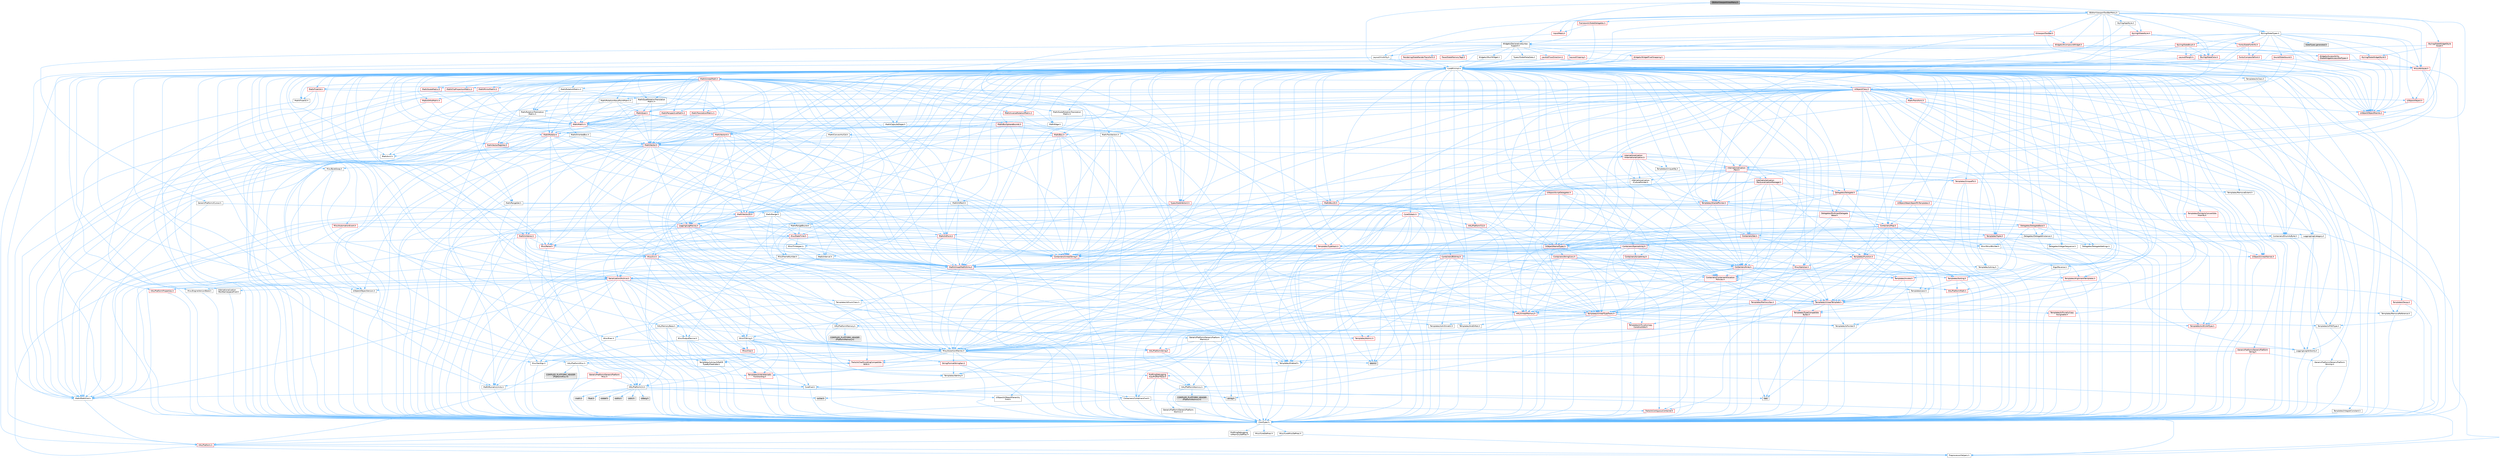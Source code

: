 digraph "SEditorViewportViewMenu.h"
{
 // INTERACTIVE_SVG=YES
 // LATEX_PDF_SIZE
  bgcolor="transparent";
  edge [fontname=Helvetica,fontsize=10,labelfontname=Helvetica,labelfontsize=10];
  node [fontname=Helvetica,fontsize=10,shape=box,height=0.2,width=0.4];
  Node1 [id="Node000001",label="SEditorViewportViewMenu.h",height=0.2,width=0.4,color="gray40", fillcolor="grey60", style="filled", fontcolor="black",tooltip=" "];
  Node1 -> Node2 [id="edge1_Node000001_Node000002",color="steelblue1",style="solid",tooltip=" "];
  Node2 [id="Node000002",label="CoreMinimal.h",height=0.2,width=0.4,color="grey40", fillcolor="white", style="filled",URL="$d7/d67/CoreMinimal_8h.html",tooltip=" "];
  Node2 -> Node3 [id="edge2_Node000002_Node000003",color="steelblue1",style="solid",tooltip=" "];
  Node3 [id="Node000003",label="CoreTypes.h",height=0.2,width=0.4,color="grey40", fillcolor="white", style="filled",URL="$dc/dec/CoreTypes_8h.html",tooltip=" "];
  Node3 -> Node4 [id="edge3_Node000003_Node000004",color="steelblue1",style="solid",tooltip=" "];
  Node4 [id="Node000004",label="HAL/Platform.h",height=0.2,width=0.4,color="red", fillcolor="#FFF0F0", style="filled",URL="$d9/dd0/Platform_8h.html",tooltip=" "];
  Node4 -> Node8 [id="edge4_Node000004_Node000008",color="steelblue1",style="solid",tooltip=" "];
  Node8 [id="Node000008",label="PreprocessorHelpers.h",height=0.2,width=0.4,color="grey40", fillcolor="white", style="filled",URL="$db/ddb/PreprocessorHelpers_8h.html",tooltip=" "];
  Node3 -> Node14 [id="edge5_Node000003_Node000014",color="steelblue1",style="solid",tooltip=" "];
  Node14 [id="Node000014",label="ProfilingDebugging\l/UMemoryDefines.h",height=0.2,width=0.4,color="grey40", fillcolor="white", style="filled",URL="$d2/da2/UMemoryDefines_8h.html",tooltip=" "];
  Node3 -> Node15 [id="edge6_Node000003_Node000015",color="steelblue1",style="solid",tooltip=" "];
  Node15 [id="Node000015",label="Misc/CoreMiscDefines.h",height=0.2,width=0.4,color="grey40", fillcolor="white", style="filled",URL="$da/d38/CoreMiscDefines_8h.html",tooltip=" "];
  Node15 -> Node4 [id="edge7_Node000015_Node000004",color="steelblue1",style="solid",tooltip=" "];
  Node15 -> Node8 [id="edge8_Node000015_Node000008",color="steelblue1",style="solid",tooltip=" "];
  Node3 -> Node16 [id="edge9_Node000003_Node000016",color="steelblue1",style="solid",tooltip=" "];
  Node16 [id="Node000016",label="Misc/CoreDefines.h",height=0.2,width=0.4,color="grey40", fillcolor="white", style="filled",URL="$d3/dd2/CoreDefines_8h.html",tooltip=" "];
  Node2 -> Node17 [id="edge10_Node000002_Node000017",color="steelblue1",style="solid",tooltip=" "];
  Node17 [id="Node000017",label="CoreFwd.h",height=0.2,width=0.4,color="grey40", fillcolor="white", style="filled",URL="$d1/d1e/CoreFwd_8h.html",tooltip=" "];
  Node17 -> Node3 [id="edge11_Node000017_Node000003",color="steelblue1",style="solid",tooltip=" "];
  Node17 -> Node18 [id="edge12_Node000017_Node000018",color="steelblue1",style="solid",tooltip=" "];
  Node18 [id="Node000018",label="Containers/ContainersFwd.h",height=0.2,width=0.4,color="grey40", fillcolor="white", style="filled",URL="$d4/d0a/ContainersFwd_8h.html",tooltip=" "];
  Node18 -> Node4 [id="edge13_Node000018_Node000004",color="steelblue1",style="solid",tooltip=" "];
  Node18 -> Node3 [id="edge14_Node000018_Node000003",color="steelblue1",style="solid",tooltip=" "];
  Node18 -> Node19 [id="edge15_Node000018_Node000019",color="steelblue1",style="solid",tooltip=" "];
  Node19 [id="Node000019",label="Traits/IsContiguousContainer.h",height=0.2,width=0.4,color="red", fillcolor="#FFF0F0", style="filled",URL="$d5/d3c/IsContiguousContainer_8h.html",tooltip=" "];
  Node19 -> Node3 [id="edge16_Node000019_Node000003",color="steelblue1",style="solid",tooltip=" "];
  Node17 -> Node22 [id="edge17_Node000017_Node000022",color="steelblue1",style="solid",tooltip=" "];
  Node22 [id="Node000022",label="Math/MathFwd.h",height=0.2,width=0.4,color="grey40", fillcolor="white", style="filled",URL="$d2/d10/MathFwd_8h.html",tooltip=" "];
  Node22 -> Node4 [id="edge18_Node000022_Node000004",color="steelblue1",style="solid",tooltip=" "];
  Node17 -> Node23 [id="edge19_Node000017_Node000023",color="steelblue1",style="solid",tooltip=" "];
  Node23 [id="Node000023",label="UObject/UObjectHierarchy\lFwd.h",height=0.2,width=0.4,color="grey40", fillcolor="white", style="filled",URL="$d3/d13/UObjectHierarchyFwd_8h.html",tooltip=" "];
  Node2 -> Node23 [id="edge20_Node000002_Node000023",color="steelblue1",style="solid",tooltip=" "];
  Node2 -> Node18 [id="edge21_Node000002_Node000018",color="steelblue1",style="solid",tooltip=" "];
  Node2 -> Node24 [id="edge22_Node000002_Node000024",color="steelblue1",style="solid",tooltip=" "];
  Node24 [id="Node000024",label="Misc/VarArgs.h",height=0.2,width=0.4,color="grey40", fillcolor="white", style="filled",URL="$d5/d6f/VarArgs_8h.html",tooltip=" "];
  Node24 -> Node3 [id="edge23_Node000024_Node000003",color="steelblue1",style="solid",tooltip=" "];
  Node2 -> Node25 [id="edge24_Node000002_Node000025",color="steelblue1",style="solid",tooltip=" "];
  Node25 [id="Node000025",label="Logging/LogVerbosity.h",height=0.2,width=0.4,color="grey40", fillcolor="white", style="filled",URL="$d2/d8f/LogVerbosity_8h.html",tooltip=" "];
  Node25 -> Node3 [id="edge25_Node000025_Node000003",color="steelblue1",style="solid",tooltip=" "];
  Node2 -> Node26 [id="edge26_Node000002_Node000026",color="steelblue1",style="solid",tooltip=" "];
  Node26 [id="Node000026",label="Misc/OutputDevice.h",height=0.2,width=0.4,color="grey40", fillcolor="white", style="filled",URL="$d7/d32/OutputDevice_8h.html",tooltip=" "];
  Node26 -> Node17 [id="edge27_Node000026_Node000017",color="steelblue1",style="solid",tooltip=" "];
  Node26 -> Node3 [id="edge28_Node000026_Node000003",color="steelblue1",style="solid",tooltip=" "];
  Node26 -> Node25 [id="edge29_Node000026_Node000025",color="steelblue1",style="solid",tooltip=" "];
  Node26 -> Node24 [id="edge30_Node000026_Node000024",color="steelblue1",style="solid",tooltip=" "];
  Node26 -> Node27 [id="edge31_Node000026_Node000027",color="steelblue1",style="solid",tooltip=" "];
  Node27 [id="Node000027",label="Templates/IsArrayOrRefOf\lTypeByPredicate.h",height=0.2,width=0.4,color="grey40", fillcolor="white", style="filled",URL="$d6/da1/IsArrayOrRefOfTypeByPredicate_8h.html",tooltip=" "];
  Node27 -> Node3 [id="edge32_Node000027_Node000003",color="steelblue1",style="solid",tooltip=" "];
  Node26 -> Node28 [id="edge33_Node000026_Node000028",color="steelblue1",style="solid",tooltip=" "];
  Node28 [id="Node000028",label="Templates/IsValidVariadic\lFunctionArg.h",height=0.2,width=0.4,color="red", fillcolor="#FFF0F0", style="filled",URL="$d0/dc8/IsValidVariadicFunctionArg_8h.html",tooltip=" "];
  Node28 -> Node3 [id="edge34_Node000028_Node000003",color="steelblue1",style="solid",tooltip=" "];
  Node26 -> Node30 [id="edge35_Node000026_Node000030",color="steelblue1",style="solid",tooltip=" "];
  Node30 [id="Node000030",label="Traits/IsCharEncodingCompatible\lWith.h",height=0.2,width=0.4,color="red", fillcolor="#FFF0F0", style="filled",URL="$df/dd1/IsCharEncodingCompatibleWith_8h.html",tooltip=" "];
  Node2 -> Node32 [id="edge36_Node000002_Node000032",color="steelblue1",style="solid",tooltip=" "];
  Node32 [id="Node000032",label="HAL/PlatformCrt.h",height=0.2,width=0.4,color="grey40", fillcolor="white", style="filled",URL="$d8/d75/PlatformCrt_8h.html",tooltip=" "];
  Node32 -> Node33 [id="edge37_Node000032_Node000033",color="steelblue1",style="solid",tooltip=" "];
  Node33 [id="Node000033",label="new",height=0.2,width=0.4,color="grey60", fillcolor="#E0E0E0", style="filled",tooltip=" "];
  Node32 -> Node34 [id="edge38_Node000032_Node000034",color="steelblue1",style="solid",tooltip=" "];
  Node34 [id="Node000034",label="wchar.h",height=0.2,width=0.4,color="grey60", fillcolor="#E0E0E0", style="filled",tooltip=" "];
  Node32 -> Node35 [id="edge39_Node000032_Node000035",color="steelblue1",style="solid",tooltip=" "];
  Node35 [id="Node000035",label="stddef.h",height=0.2,width=0.4,color="grey60", fillcolor="#E0E0E0", style="filled",tooltip=" "];
  Node32 -> Node36 [id="edge40_Node000032_Node000036",color="steelblue1",style="solid",tooltip=" "];
  Node36 [id="Node000036",label="stdlib.h",height=0.2,width=0.4,color="grey60", fillcolor="#E0E0E0", style="filled",tooltip=" "];
  Node32 -> Node37 [id="edge41_Node000032_Node000037",color="steelblue1",style="solid",tooltip=" "];
  Node37 [id="Node000037",label="stdio.h",height=0.2,width=0.4,color="grey60", fillcolor="#E0E0E0", style="filled",tooltip=" "];
  Node32 -> Node38 [id="edge42_Node000032_Node000038",color="steelblue1",style="solid",tooltip=" "];
  Node38 [id="Node000038",label="stdarg.h",height=0.2,width=0.4,color="grey60", fillcolor="#E0E0E0", style="filled",tooltip=" "];
  Node32 -> Node39 [id="edge43_Node000032_Node000039",color="steelblue1",style="solid",tooltip=" "];
  Node39 [id="Node000039",label="math.h",height=0.2,width=0.4,color="grey60", fillcolor="#E0E0E0", style="filled",tooltip=" "];
  Node32 -> Node40 [id="edge44_Node000032_Node000040",color="steelblue1",style="solid",tooltip=" "];
  Node40 [id="Node000040",label="float.h",height=0.2,width=0.4,color="grey60", fillcolor="#E0E0E0", style="filled",tooltip=" "];
  Node32 -> Node41 [id="edge45_Node000032_Node000041",color="steelblue1",style="solid",tooltip=" "];
  Node41 [id="Node000041",label="string.h",height=0.2,width=0.4,color="grey60", fillcolor="#E0E0E0", style="filled",tooltip=" "];
  Node2 -> Node42 [id="edge46_Node000002_Node000042",color="steelblue1",style="solid",tooltip=" "];
  Node42 [id="Node000042",label="HAL/PlatformMisc.h",height=0.2,width=0.4,color="grey40", fillcolor="white", style="filled",URL="$d0/df5/PlatformMisc_8h.html",tooltip=" "];
  Node42 -> Node3 [id="edge47_Node000042_Node000003",color="steelblue1",style="solid",tooltip=" "];
  Node42 -> Node43 [id="edge48_Node000042_Node000043",color="steelblue1",style="solid",tooltip=" "];
  Node43 [id="Node000043",label="GenericPlatform/GenericPlatform\lMisc.h",height=0.2,width=0.4,color="red", fillcolor="#FFF0F0", style="filled",URL="$db/d9a/GenericPlatformMisc_8h.html",tooltip=" "];
  Node43 -> Node17 [id="edge49_Node000043_Node000017",color="steelblue1",style="solid",tooltip=" "];
  Node43 -> Node3 [id="edge50_Node000043_Node000003",color="steelblue1",style="solid",tooltip=" "];
  Node43 -> Node32 [id="edge51_Node000043_Node000032",color="steelblue1",style="solid",tooltip=" "];
  Node43 -> Node47 [id="edge52_Node000043_Node000047",color="steelblue1",style="solid",tooltip=" "];
  Node47 [id="Node000047",label="Math/NumericLimits.h",height=0.2,width=0.4,color="grey40", fillcolor="white", style="filled",URL="$df/d1b/NumericLimits_8h.html",tooltip=" "];
  Node47 -> Node3 [id="edge53_Node000047_Node000003",color="steelblue1",style="solid",tooltip=" "];
  Node42 -> Node52 [id="edge54_Node000042_Node000052",color="steelblue1",style="solid",tooltip=" "];
  Node52 [id="Node000052",label="COMPILED_PLATFORM_HEADER\l(PlatformMisc.h)",height=0.2,width=0.4,color="grey60", fillcolor="#E0E0E0", style="filled",tooltip=" "];
  Node42 -> Node53 [id="edge55_Node000042_Node000053",color="steelblue1",style="solid",tooltip=" "];
  Node53 [id="Node000053",label="ProfilingDebugging\l/CpuProfilerTrace.h",height=0.2,width=0.4,color="red", fillcolor="#FFF0F0", style="filled",URL="$da/dcb/CpuProfilerTrace_8h.html",tooltip=" "];
  Node53 -> Node3 [id="edge56_Node000053_Node000003",color="steelblue1",style="solid",tooltip=" "];
  Node53 -> Node18 [id="edge57_Node000053_Node000018",color="steelblue1",style="solid",tooltip=" "];
  Node53 -> Node54 [id="edge58_Node000053_Node000054",color="steelblue1",style="solid",tooltip=" "];
  Node54 [id="Node000054",label="HAL/PlatformAtomics.h",height=0.2,width=0.4,color="grey40", fillcolor="white", style="filled",URL="$d3/d36/PlatformAtomics_8h.html",tooltip=" "];
  Node54 -> Node3 [id="edge59_Node000054_Node000003",color="steelblue1",style="solid",tooltip=" "];
  Node54 -> Node55 [id="edge60_Node000054_Node000055",color="steelblue1",style="solid",tooltip=" "];
  Node55 [id="Node000055",label="GenericPlatform/GenericPlatform\lAtomics.h",height=0.2,width=0.4,color="grey40", fillcolor="white", style="filled",URL="$da/d72/GenericPlatformAtomics_8h.html",tooltip=" "];
  Node55 -> Node3 [id="edge61_Node000055_Node000003",color="steelblue1",style="solid",tooltip=" "];
  Node54 -> Node56 [id="edge62_Node000054_Node000056",color="steelblue1",style="solid",tooltip=" "];
  Node56 [id="Node000056",label="COMPILED_PLATFORM_HEADER\l(PlatformAtomics.h)",height=0.2,width=0.4,color="grey60", fillcolor="#E0E0E0", style="filled",tooltip=" "];
  Node53 -> Node8 [id="edge63_Node000053_Node000008",color="steelblue1",style="solid",tooltip=" "];
  Node2 -> Node61 [id="edge64_Node000002_Node000061",color="steelblue1",style="solid",tooltip=" "];
  Node61 [id="Node000061",label="Misc/AssertionMacros.h",height=0.2,width=0.4,color="grey40", fillcolor="white", style="filled",URL="$d0/dfa/AssertionMacros_8h.html",tooltip=" "];
  Node61 -> Node3 [id="edge65_Node000061_Node000003",color="steelblue1",style="solid",tooltip=" "];
  Node61 -> Node4 [id="edge66_Node000061_Node000004",color="steelblue1",style="solid",tooltip=" "];
  Node61 -> Node42 [id="edge67_Node000061_Node000042",color="steelblue1",style="solid",tooltip=" "];
  Node61 -> Node8 [id="edge68_Node000061_Node000008",color="steelblue1",style="solid",tooltip=" "];
  Node61 -> Node62 [id="edge69_Node000061_Node000062",color="steelblue1",style="solid",tooltip=" "];
  Node62 [id="Node000062",label="Templates/EnableIf.h",height=0.2,width=0.4,color="grey40", fillcolor="white", style="filled",URL="$d7/d60/EnableIf_8h.html",tooltip=" "];
  Node62 -> Node3 [id="edge70_Node000062_Node000003",color="steelblue1",style="solid",tooltip=" "];
  Node61 -> Node27 [id="edge71_Node000061_Node000027",color="steelblue1",style="solid",tooltip=" "];
  Node61 -> Node28 [id="edge72_Node000061_Node000028",color="steelblue1",style="solid",tooltip=" "];
  Node61 -> Node30 [id="edge73_Node000061_Node000030",color="steelblue1",style="solid",tooltip=" "];
  Node61 -> Node24 [id="edge74_Node000061_Node000024",color="steelblue1",style="solid",tooltip=" "];
  Node61 -> Node63 [id="edge75_Node000061_Node000063",color="steelblue1",style="solid",tooltip=" "];
  Node63 [id="Node000063",label="String/FormatStringSan.h",height=0.2,width=0.4,color="red", fillcolor="#FFF0F0", style="filled",URL="$d3/d8b/FormatStringSan_8h.html",tooltip=" "];
  Node63 -> Node3 [id="edge76_Node000063_Node000003",color="steelblue1",style="solid",tooltip=" "];
  Node63 -> Node65 [id="edge77_Node000063_Node000065",color="steelblue1",style="solid",tooltip=" "];
  Node65 [id="Node000065",label="Templates/Identity.h",height=0.2,width=0.4,color="grey40", fillcolor="white", style="filled",URL="$d0/dd5/Identity_8h.html",tooltip=" "];
  Node63 -> Node28 [id="edge78_Node000063_Node000028",color="steelblue1",style="solid",tooltip=" "];
  Node63 -> Node18 [id="edge79_Node000063_Node000018",color="steelblue1",style="solid",tooltip=" "];
  Node61 -> Node69 [id="edge80_Node000061_Node000069",color="steelblue1",style="solid",tooltip=" "];
  Node69 [id="Node000069",label="atomic",height=0.2,width=0.4,color="grey60", fillcolor="#E0E0E0", style="filled",tooltip=" "];
  Node2 -> Node70 [id="edge81_Node000002_Node000070",color="steelblue1",style="solid",tooltip=" "];
  Node70 [id="Node000070",label="Templates/IsPointer.h",height=0.2,width=0.4,color="grey40", fillcolor="white", style="filled",URL="$d7/d05/IsPointer_8h.html",tooltip=" "];
  Node70 -> Node3 [id="edge82_Node000070_Node000003",color="steelblue1",style="solid",tooltip=" "];
  Node2 -> Node71 [id="edge83_Node000002_Node000071",color="steelblue1",style="solid",tooltip=" "];
  Node71 [id="Node000071",label="HAL/PlatformMemory.h",height=0.2,width=0.4,color="grey40", fillcolor="white", style="filled",URL="$de/d68/PlatformMemory_8h.html",tooltip=" "];
  Node71 -> Node3 [id="edge84_Node000071_Node000003",color="steelblue1",style="solid",tooltip=" "];
  Node71 -> Node72 [id="edge85_Node000071_Node000072",color="steelblue1",style="solid",tooltip=" "];
  Node72 [id="Node000072",label="GenericPlatform/GenericPlatform\lMemory.h",height=0.2,width=0.4,color="grey40", fillcolor="white", style="filled",URL="$dd/d22/GenericPlatformMemory_8h.html",tooltip=" "];
  Node72 -> Node17 [id="edge86_Node000072_Node000017",color="steelblue1",style="solid",tooltip=" "];
  Node72 -> Node3 [id="edge87_Node000072_Node000003",color="steelblue1",style="solid",tooltip=" "];
  Node72 -> Node73 [id="edge88_Node000072_Node000073",color="steelblue1",style="solid",tooltip=" "];
  Node73 [id="Node000073",label="HAL/PlatformString.h",height=0.2,width=0.4,color="red", fillcolor="#FFF0F0", style="filled",URL="$db/db5/PlatformString_8h.html",tooltip=" "];
  Node73 -> Node3 [id="edge89_Node000073_Node000003",color="steelblue1",style="solid",tooltip=" "];
  Node72 -> Node41 [id="edge90_Node000072_Node000041",color="steelblue1",style="solid",tooltip=" "];
  Node72 -> Node34 [id="edge91_Node000072_Node000034",color="steelblue1",style="solid",tooltip=" "];
  Node71 -> Node75 [id="edge92_Node000071_Node000075",color="steelblue1",style="solid",tooltip=" "];
  Node75 [id="Node000075",label="COMPILED_PLATFORM_HEADER\l(PlatformMemory.h)",height=0.2,width=0.4,color="grey60", fillcolor="#E0E0E0", style="filled",tooltip=" "];
  Node2 -> Node54 [id="edge93_Node000002_Node000054",color="steelblue1",style="solid",tooltip=" "];
  Node2 -> Node76 [id="edge94_Node000002_Node000076",color="steelblue1",style="solid",tooltip=" "];
  Node76 [id="Node000076",label="Misc/Exec.h",height=0.2,width=0.4,color="grey40", fillcolor="white", style="filled",URL="$de/ddb/Exec_8h.html",tooltip=" "];
  Node76 -> Node3 [id="edge95_Node000076_Node000003",color="steelblue1",style="solid",tooltip=" "];
  Node76 -> Node61 [id="edge96_Node000076_Node000061",color="steelblue1",style="solid",tooltip=" "];
  Node2 -> Node77 [id="edge97_Node000002_Node000077",color="steelblue1",style="solid",tooltip=" "];
  Node77 [id="Node000077",label="HAL/MemoryBase.h",height=0.2,width=0.4,color="grey40", fillcolor="white", style="filled",URL="$d6/d9f/MemoryBase_8h.html",tooltip=" "];
  Node77 -> Node3 [id="edge98_Node000077_Node000003",color="steelblue1",style="solid",tooltip=" "];
  Node77 -> Node54 [id="edge99_Node000077_Node000054",color="steelblue1",style="solid",tooltip=" "];
  Node77 -> Node32 [id="edge100_Node000077_Node000032",color="steelblue1",style="solid",tooltip=" "];
  Node77 -> Node76 [id="edge101_Node000077_Node000076",color="steelblue1",style="solid",tooltip=" "];
  Node77 -> Node26 [id="edge102_Node000077_Node000026",color="steelblue1",style="solid",tooltip=" "];
  Node77 -> Node78 [id="edge103_Node000077_Node000078",color="steelblue1",style="solid",tooltip=" "];
  Node78 [id="Node000078",label="Templates/Atomic.h",height=0.2,width=0.4,color="red", fillcolor="#FFF0F0", style="filled",URL="$d3/d91/Atomic_8h.html",tooltip=" "];
  Node78 -> Node69 [id="edge104_Node000078_Node000069",color="steelblue1",style="solid",tooltip=" "];
  Node2 -> Node87 [id="edge105_Node000002_Node000087",color="steelblue1",style="solid",tooltip=" "];
  Node87 [id="Node000087",label="HAL/UnrealMemory.h",height=0.2,width=0.4,color="red", fillcolor="#FFF0F0", style="filled",URL="$d9/d96/UnrealMemory_8h.html",tooltip=" "];
  Node87 -> Node3 [id="edge106_Node000087_Node000003",color="steelblue1",style="solid",tooltip=" "];
  Node87 -> Node72 [id="edge107_Node000087_Node000072",color="steelblue1",style="solid",tooltip=" "];
  Node87 -> Node77 [id="edge108_Node000087_Node000077",color="steelblue1",style="solid",tooltip=" "];
  Node87 -> Node71 [id="edge109_Node000087_Node000071",color="steelblue1",style="solid",tooltip=" "];
  Node87 -> Node70 [id="edge110_Node000087_Node000070",color="steelblue1",style="solid",tooltip=" "];
  Node2 -> Node89 [id="edge111_Node000002_Node000089",color="steelblue1",style="solid",tooltip=" "];
  Node89 [id="Node000089",label="Templates/IsArithmetic.h",height=0.2,width=0.4,color="grey40", fillcolor="white", style="filled",URL="$d2/d5d/IsArithmetic_8h.html",tooltip=" "];
  Node89 -> Node3 [id="edge112_Node000089_Node000003",color="steelblue1",style="solid",tooltip=" "];
  Node2 -> Node83 [id="edge113_Node000002_Node000083",color="steelblue1",style="solid",tooltip=" "];
  Node83 [id="Node000083",label="Templates/AndOrNot.h",height=0.2,width=0.4,color="grey40", fillcolor="white", style="filled",URL="$db/d0a/AndOrNot_8h.html",tooltip=" "];
  Node83 -> Node3 [id="edge114_Node000083_Node000003",color="steelblue1",style="solid",tooltip=" "];
  Node2 -> Node90 [id="edge115_Node000002_Node000090",color="steelblue1",style="solid",tooltip=" "];
  Node90 [id="Node000090",label="Templates/IsPODType.h",height=0.2,width=0.4,color="grey40", fillcolor="white", style="filled",URL="$d7/db1/IsPODType_8h.html",tooltip=" "];
  Node90 -> Node3 [id="edge116_Node000090_Node000003",color="steelblue1",style="solid",tooltip=" "];
  Node2 -> Node91 [id="edge117_Node000002_Node000091",color="steelblue1",style="solid",tooltip=" "];
  Node91 [id="Node000091",label="Templates/IsUECoreType.h",height=0.2,width=0.4,color="red", fillcolor="#FFF0F0", style="filled",URL="$d1/db8/IsUECoreType_8h.html",tooltip=" "];
  Node91 -> Node3 [id="edge118_Node000091_Node000003",color="steelblue1",style="solid",tooltip=" "];
  Node2 -> Node84 [id="edge119_Node000002_Node000084",color="steelblue1",style="solid",tooltip=" "];
  Node84 [id="Node000084",label="Templates/IsTriviallyCopy\lConstructible.h",height=0.2,width=0.4,color="red", fillcolor="#FFF0F0", style="filled",URL="$d3/d78/IsTriviallyCopyConstructible_8h.html",tooltip=" "];
  Node84 -> Node3 [id="edge120_Node000084_Node000003",color="steelblue1",style="solid",tooltip=" "];
  Node2 -> Node92 [id="edge121_Node000002_Node000092",color="steelblue1",style="solid",tooltip=" "];
  Node92 [id="Node000092",label="Templates/UnrealTypeTraits.h",height=0.2,width=0.4,color="red", fillcolor="#FFF0F0", style="filled",URL="$d2/d2d/UnrealTypeTraits_8h.html",tooltip=" "];
  Node92 -> Node3 [id="edge122_Node000092_Node000003",color="steelblue1",style="solid",tooltip=" "];
  Node92 -> Node70 [id="edge123_Node000092_Node000070",color="steelblue1",style="solid",tooltip=" "];
  Node92 -> Node61 [id="edge124_Node000092_Node000061",color="steelblue1",style="solid",tooltip=" "];
  Node92 -> Node83 [id="edge125_Node000092_Node000083",color="steelblue1",style="solid",tooltip=" "];
  Node92 -> Node62 [id="edge126_Node000092_Node000062",color="steelblue1",style="solid",tooltip=" "];
  Node92 -> Node89 [id="edge127_Node000092_Node000089",color="steelblue1",style="solid",tooltip=" "];
  Node92 -> Node90 [id="edge128_Node000092_Node000090",color="steelblue1",style="solid",tooltip=" "];
  Node92 -> Node91 [id="edge129_Node000092_Node000091",color="steelblue1",style="solid",tooltip=" "];
  Node92 -> Node84 [id="edge130_Node000092_Node000084",color="steelblue1",style="solid",tooltip=" "];
  Node2 -> Node62 [id="edge131_Node000002_Node000062",color="steelblue1",style="solid",tooltip=" "];
  Node2 -> Node94 [id="edge132_Node000002_Node000094",color="steelblue1",style="solid",tooltip=" "];
  Node94 [id="Node000094",label="Templates/RemoveReference.h",height=0.2,width=0.4,color="grey40", fillcolor="white", style="filled",URL="$da/dbe/RemoveReference_8h.html",tooltip=" "];
  Node94 -> Node3 [id="edge133_Node000094_Node000003",color="steelblue1",style="solid",tooltip=" "];
  Node2 -> Node95 [id="edge134_Node000002_Node000095",color="steelblue1",style="solid",tooltip=" "];
  Node95 [id="Node000095",label="Templates/IntegralConstant.h",height=0.2,width=0.4,color="grey40", fillcolor="white", style="filled",URL="$db/d1b/IntegralConstant_8h.html",tooltip=" "];
  Node95 -> Node3 [id="edge135_Node000095_Node000003",color="steelblue1",style="solid",tooltip=" "];
  Node2 -> Node96 [id="edge136_Node000002_Node000096",color="steelblue1",style="solid",tooltip=" "];
  Node96 [id="Node000096",label="Templates/IsClass.h",height=0.2,width=0.4,color="grey40", fillcolor="white", style="filled",URL="$db/dcb/IsClass_8h.html",tooltip=" "];
  Node96 -> Node3 [id="edge137_Node000096_Node000003",color="steelblue1",style="solid",tooltip=" "];
  Node2 -> Node97 [id="edge138_Node000002_Node000097",color="steelblue1",style="solid",tooltip=" "];
  Node97 [id="Node000097",label="Templates/TypeCompatible\lBytes.h",height=0.2,width=0.4,color="red", fillcolor="#FFF0F0", style="filled",URL="$df/d0a/TypeCompatibleBytes_8h.html",tooltip=" "];
  Node97 -> Node3 [id="edge139_Node000097_Node000003",color="steelblue1",style="solid",tooltip=" "];
  Node97 -> Node41 [id="edge140_Node000097_Node000041",color="steelblue1",style="solid",tooltip=" "];
  Node97 -> Node33 [id="edge141_Node000097_Node000033",color="steelblue1",style="solid",tooltip=" "];
  Node2 -> Node19 [id="edge142_Node000002_Node000019",color="steelblue1",style="solid",tooltip=" "];
  Node2 -> Node98 [id="edge143_Node000002_Node000098",color="steelblue1",style="solid",tooltip=" "];
  Node98 [id="Node000098",label="Templates/UnrealTemplate.h",height=0.2,width=0.4,color="red", fillcolor="#FFF0F0", style="filled",URL="$d4/d24/UnrealTemplate_8h.html",tooltip=" "];
  Node98 -> Node3 [id="edge144_Node000098_Node000003",color="steelblue1",style="solid",tooltip=" "];
  Node98 -> Node70 [id="edge145_Node000098_Node000070",color="steelblue1",style="solid",tooltip=" "];
  Node98 -> Node87 [id="edge146_Node000098_Node000087",color="steelblue1",style="solid",tooltip=" "];
  Node98 -> Node92 [id="edge147_Node000098_Node000092",color="steelblue1",style="solid",tooltip=" "];
  Node98 -> Node94 [id="edge148_Node000098_Node000094",color="steelblue1",style="solid",tooltip=" "];
  Node98 -> Node97 [id="edge149_Node000098_Node000097",color="steelblue1",style="solid",tooltip=" "];
  Node98 -> Node65 [id="edge150_Node000098_Node000065",color="steelblue1",style="solid",tooltip=" "];
  Node98 -> Node19 [id="edge151_Node000098_Node000019",color="steelblue1",style="solid",tooltip=" "];
  Node2 -> Node47 [id="edge152_Node000002_Node000047",color="steelblue1",style="solid",tooltip=" "];
  Node2 -> Node102 [id="edge153_Node000002_Node000102",color="steelblue1",style="solid",tooltip=" "];
  Node102 [id="Node000102",label="HAL/PlatformMath.h",height=0.2,width=0.4,color="red", fillcolor="#FFF0F0", style="filled",URL="$dc/d53/PlatformMath_8h.html",tooltip=" "];
  Node102 -> Node3 [id="edge154_Node000102_Node000003",color="steelblue1",style="solid",tooltip=" "];
  Node2 -> Node85 [id="edge155_Node000002_Node000085",color="steelblue1",style="solid",tooltip=" "];
  Node85 [id="Node000085",label="Templates/IsTriviallyCopy\lAssignable.h",height=0.2,width=0.4,color="red", fillcolor="#FFF0F0", style="filled",URL="$d2/df2/IsTriviallyCopyAssignable_8h.html",tooltip=" "];
  Node85 -> Node3 [id="edge156_Node000085_Node000003",color="steelblue1",style="solid",tooltip=" "];
  Node2 -> Node110 [id="edge157_Node000002_Node000110",color="steelblue1",style="solid",tooltip=" "];
  Node110 [id="Node000110",label="Templates/MemoryOps.h",height=0.2,width=0.4,color="red", fillcolor="#FFF0F0", style="filled",URL="$db/dea/MemoryOps_8h.html",tooltip=" "];
  Node110 -> Node3 [id="edge158_Node000110_Node000003",color="steelblue1",style="solid",tooltip=" "];
  Node110 -> Node87 [id="edge159_Node000110_Node000087",color="steelblue1",style="solid",tooltip=" "];
  Node110 -> Node85 [id="edge160_Node000110_Node000085",color="steelblue1",style="solid",tooltip=" "];
  Node110 -> Node84 [id="edge161_Node000110_Node000084",color="steelblue1",style="solid",tooltip=" "];
  Node110 -> Node92 [id="edge162_Node000110_Node000092",color="steelblue1",style="solid",tooltip=" "];
  Node110 -> Node33 [id="edge163_Node000110_Node000033",color="steelblue1",style="solid",tooltip=" "];
  Node2 -> Node111 [id="edge164_Node000002_Node000111",color="steelblue1",style="solid",tooltip=" "];
  Node111 [id="Node000111",label="Containers/ContainerAllocation\lPolicies.h",height=0.2,width=0.4,color="red", fillcolor="#FFF0F0", style="filled",URL="$d7/dff/ContainerAllocationPolicies_8h.html",tooltip=" "];
  Node111 -> Node3 [id="edge165_Node000111_Node000003",color="steelblue1",style="solid",tooltip=" "];
  Node111 -> Node111 [id="edge166_Node000111_Node000111",color="steelblue1",style="solid",tooltip=" "];
  Node111 -> Node102 [id="edge167_Node000111_Node000102",color="steelblue1",style="solid",tooltip=" "];
  Node111 -> Node87 [id="edge168_Node000111_Node000087",color="steelblue1",style="solid",tooltip=" "];
  Node111 -> Node47 [id="edge169_Node000111_Node000047",color="steelblue1",style="solid",tooltip=" "];
  Node111 -> Node61 [id="edge170_Node000111_Node000061",color="steelblue1",style="solid",tooltip=" "];
  Node111 -> Node110 [id="edge171_Node000111_Node000110",color="steelblue1",style="solid",tooltip=" "];
  Node111 -> Node97 [id="edge172_Node000111_Node000097",color="steelblue1",style="solid",tooltip=" "];
  Node2 -> Node114 [id="edge173_Node000002_Node000114",color="steelblue1",style="solid",tooltip=" "];
  Node114 [id="Node000114",label="Templates/IsEnumClass.h",height=0.2,width=0.4,color="grey40", fillcolor="white", style="filled",URL="$d7/d15/IsEnumClass_8h.html",tooltip=" "];
  Node114 -> Node3 [id="edge174_Node000114_Node000003",color="steelblue1",style="solid",tooltip=" "];
  Node114 -> Node83 [id="edge175_Node000114_Node000083",color="steelblue1",style="solid",tooltip=" "];
  Node2 -> Node115 [id="edge176_Node000002_Node000115",color="steelblue1",style="solid",tooltip=" "];
  Node115 [id="Node000115",label="HAL/PlatformProperties.h",height=0.2,width=0.4,color="red", fillcolor="#FFF0F0", style="filled",URL="$d9/db0/PlatformProperties_8h.html",tooltip=" "];
  Node115 -> Node3 [id="edge177_Node000115_Node000003",color="steelblue1",style="solid",tooltip=" "];
  Node2 -> Node118 [id="edge178_Node000002_Node000118",color="steelblue1",style="solid",tooltip=" "];
  Node118 [id="Node000118",label="Misc/EngineVersionBase.h",height=0.2,width=0.4,color="grey40", fillcolor="white", style="filled",URL="$d5/d2b/EngineVersionBase_8h.html",tooltip=" "];
  Node118 -> Node3 [id="edge179_Node000118_Node000003",color="steelblue1",style="solid",tooltip=" "];
  Node2 -> Node119 [id="edge180_Node000002_Node000119",color="steelblue1",style="solid",tooltip=" "];
  Node119 [id="Node000119",label="Internationalization\l/TextNamespaceFwd.h",height=0.2,width=0.4,color="grey40", fillcolor="white", style="filled",URL="$d8/d97/TextNamespaceFwd_8h.html",tooltip=" "];
  Node119 -> Node3 [id="edge181_Node000119_Node000003",color="steelblue1",style="solid",tooltip=" "];
  Node2 -> Node120 [id="edge182_Node000002_Node000120",color="steelblue1",style="solid",tooltip=" "];
  Node120 [id="Node000120",label="Serialization/Archive.h",height=0.2,width=0.4,color="red", fillcolor="#FFF0F0", style="filled",URL="$d7/d3b/Archive_8h.html",tooltip=" "];
  Node120 -> Node17 [id="edge183_Node000120_Node000017",color="steelblue1",style="solid",tooltip=" "];
  Node120 -> Node3 [id="edge184_Node000120_Node000003",color="steelblue1",style="solid",tooltip=" "];
  Node120 -> Node115 [id="edge185_Node000120_Node000115",color="steelblue1",style="solid",tooltip=" "];
  Node120 -> Node119 [id="edge186_Node000120_Node000119",color="steelblue1",style="solid",tooltip=" "];
  Node120 -> Node22 [id="edge187_Node000120_Node000022",color="steelblue1",style="solid",tooltip=" "];
  Node120 -> Node61 [id="edge188_Node000120_Node000061",color="steelblue1",style="solid",tooltip=" "];
  Node120 -> Node118 [id="edge189_Node000120_Node000118",color="steelblue1",style="solid",tooltip=" "];
  Node120 -> Node24 [id="edge190_Node000120_Node000024",color="steelblue1",style="solid",tooltip=" "];
  Node120 -> Node62 [id="edge191_Node000120_Node000062",color="steelblue1",style="solid",tooltip=" "];
  Node120 -> Node27 [id="edge192_Node000120_Node000027",color="steelblue1",style="solid",tooltip=" "];
  Node120 -> Node114 [id="edge193_Node000120_Node000114",color="steelblue1",style="solid",tooltip=" "];
  Node120 -> Node28 [id="edge194_Node000120_Node000028",color="steelblue1",style="solid",tooltip=" "];
  Node120 -> Node98 [id="edge195_Node000120_Node000098",color="steelblue1",style="solid",tooltip=" "];
  Node120 -> Node30 [id="edge196_Node000120_Node000030",color="steelblue1",style="solid",tooltip=" "];
  Node120 -> Node123 [id="edge197_Node000120_Node000123",color="steelblue1",style="solid",tooltip=" "];
  Node123 [id="Node000123",label="UObject/ObjectVersion.h",height=0.2,width=0.4,color="grey40", fillcolor="white", style="filled",URL="$da/d63/ObjectVersion_8h.html",tooltip=" "];
  Node123 -> Node3 [id="edge198_Node000123_Node000003",color="steelblue1",style="solid",tooltip=" "];
  Node2 -> Node124 [id="edge199_Node000002_Node000124",color="steelblue1",style="solid",tooltip=" "];
  Node124 [id="Node000124",label="Templates/Less.h",height=0.2,width=0.4,color="grey40", fillcolor="white", style="filled",URL="$de/dc8/Less_8h.html",tooltip=" "];
  Node124 -> Node3 [id="edge200_Node000124_Node000003",color="steelblue1",style="solid",tooltip=" "];
  Node124 -> Node98 [id="edge201_Node000124_Node000098",color="steelblue1",style="solid",tooltip=" "];
  Node2 -> Node125 [id="edge202_Node000002_Node000125",color="steelblue1",style="solid",tooltip=" "];
  Node125 [id="Node000125",label="Templates/Sorting.h",height=0.2,width=0.4,color="red", fillcolor="#FFF0F0", style="filled",URL="$d3/d9e/Sorting_8h.html",tooltip=" "];
  Node125 -> Node3 [id="edge203_Node000125_Node000003",color="steelblue1",style="solid",tooltip=" "];
  Node125 -> Node102 [id="edge204_Node000125_Node000102",color="steelblue1",style="solid",tooltip=" "];
  Node125 -> Node124 [id="edge205_Node000125_Node000124",color="steelblue1",style="solid",tooltip=" "];
  Node2 -> Node136 [id="edge206_Node000002_Node000136",color="steelblue1",style="solid",tooltip=" "];
  Node136 [id="Node000136",label="Misc/Char.h",height=0.2,width=0.4,color="red", fillcolor="#FFF0F0", style="filled",URL="$d0/d58/Char_8h.html",tooltip=" "];
  Node136 -> Node3 [id="edge207_Node000136_Node000003",color="steelblue1",style="solid",tooltip=" "];
  Node2 -> Node139 [id="edge208_Node000002_Node000139",color="steelblue1",style="solid",tooltip=" "];
  Node139 [id="Node000139",label="GenericPlatform/GenericPlatform\lStricmp.h",height=0.2,width=0.4,color="grey40", fillcolor="white", style="filled",URL="$d2/d86/GenericPlatformStricmp_8h.html",tooltip=" "];
  Node139 -> Node3 [id="edge209_Node000139_Node000003",color="steelblue1",style="solid",tooltip=" "];
  Node2 -> Node140 [id="edge210_Node000002_Node000140",color="steelblue1",style="solid",tooltip=" "];
  Node140 [id="Node000140",label="GenericPlatform/GenericPlatform\lString.h",height=0.2,width=0.4,color="red", fillcolor="#FFF0F0", style="filled",URL="$dd/d20/GenericPlatformString_8h.html",tooltip=" "];
  Node140 -> Node3 [id="edge211_Node000140_Node000003",color="steelblue1",style="solid",tooltip=" "];
  Node140 -> Node139 [id="edge212_Node000140_Node000139",color="steelblue1",style="solid",tooltip=" "];
  Node140 -> Node62 [id="edge213_Node000140_Node000062",color="steelblue1",style="solid",tooltip=" "];
  Node140 -> Node30 [id="edge214_Node000140_Node000030",color="steelblue1",style="solid",tooltip=" "];
  Node2 -> Node73 [id="edge215_Node000002_Node000073",color="steelblue1",style="solid",tooltip=" "];
  Node2 -> Node143 [id="edge216_Node000002_Node000143",color="steelblue1",style="solid",tooltip=" "];
  Node143 [id="Node000143",label="Misc/CString.h",height=0.2,width=0.4,color="grey40", fillcolor="white", style="filled",URL="$d2/d49/CString_8h.html",tooltip=" "];
  Node143 -> Node3 [id="edge217_Node000143_Node000003",color="steelblue1",style="solid",tooltip=" "];
  Node143 -> Node32 [id="edge218_Node000143_Node000032",color="steelblue1",style="solid",tooltip=" "];
  Node143 -> Node73 [id="edge219_Node000143_Node000073",color="steelblue1",style="solid",tooltip=" "];
  Node143 -> Node61 [id="edge220_Node000143_Node000061",color="steelblue1",style="solid",tooltip=" "];
  Node143 -> Node136 [id="edge221_Node000143_Node000136",color="steelblue1",style="solid",tooltip=" "];
  Node143 -> Node24 [id="edge222_Node000143_Node000024",color="steelblue1",style="solid",tooltip=" "];
  Node143 -> Node27 [id="edge223_Node000143_Node000027",color="steelblue1",style="solid",tooltip=" "];
  Node143 -> Node28 [id="edge224_Node000143_Node000028",color="steelblue1",style="solid",tooltip=" "];
  Node143 -> Node30 [id="edge225_Node000143_Node000030",color="steelblue1",style="solid",tooltip=" "];
  Node2 -> Node144 [id="edge226_Node000002_Node000144",color="steelblue1",style="solid",tooltip=" "];
  Node144 [id="Node000144",label="Misc/Crc.h",height=0.2,width=0.4,color="red", fillcolor="#FFF0F0", style="filled",URL="$d4/dd2/Crc_8h.html",tooltip=" "];
  Node144 -> Node3 [id="edge227_Node000144_Node000003",color="steelblue1",style="solid",tooltip=" "];
  Node144 -> Node73 [id="edge228_Node000144_Node000073",color="steelblue1",style="solid",tooltip=" "];
  Node144 -> Node61 [id="edge229_Node000144_Node000061",color="steelblue1",style="solid",tooltip=" "];
  Node144 -> Node143 [id="edge230_Node000144_Node000143",color="steelblue1",style="solid",tooltip=" "];
  Node144 -> Node136 [id="edge231_Node000144_Node000136",color="steelblue1",style="solid",tooltip=" "];
  Node144 -> Node92 [id="edge232_Node000144_Node000092",color="steelblue1",style="solid",tooltip=" "];
  Node2 -> Node135 [id="edge233_Node000002_Node000135",color="steelblue1",style="solid",tooltip=" "];
  Node135 [id="Node000135",label="Math/UnrealMathUtility.h",height=0.2,width=0.4,color="red", fillcolor="#FFF0F0", style="filled",URL="$db/db8/UnrealMathUtility_8h.html",tooltip=" "];
  Node135 -> Node3 [id="edge234_Node000135_Node000003",color="steelblue1",style="solid",tooltip=" "];
  Node135 -> Node61 [id="edge235_Node000135_Node000061",color="steelblue1",style="solid",tooltip=" "];
  Node135 -> Node102 [id="edge236_Node000135_Node000102",color="steelblue1",style="solid",tooltip=" "];
  Node135 -> Node22 [id="edge237_Node000135_Node000022",color="steelblue1",style="solid",tooltip=" "];
  Node135 -> Node65 [id="edge238_Node000135_Node000065",color="steelblue1",style="solid",tooltip=" "];
  Node2 -> Node145 [id="edge239_Node000002_Node000145",color="steelblue1",style="solid",tooltip=" "];
  Node145 [id="Node000145",label="Containers/UnrealString.h",height=0.2,width=0.4,color="red", fillcolor="#FFF0F0", style="filled",URL="$d5/dba/UnrealString_8h.html",tooltip=" "];
  Node2 -> Node149 [id="edge240_Node000002_Node000149",color="steelblue1",style="solid",tooltip=" "];
  Node149 [id="Node000149",label="Containers/Array.h",height=0.2,width=0.4,color="red", fillcolor="#FFF0F0", style="filled",URL="$df/dd0/Array_8h.html",tooltip=" "];
  Node149 -> Node3 [id="edge241_Node000149_Node000003",color="steelblue1",style="solid",tooltip=" "];
  Node149 -> Node61 [id="edge242_Node000149_Node000061",color="steelblue1",style="solid",tooltip=" "];
  Node149 -> Node87 [id="edge243_Node000149_Node000087",color="steelblue1",style="solid",tooltip=" "];
  Node149 -> Node92 [id="edge244_Node000149_Node000092",color="steelblue1",style="solid",tooltip=" "];
  Node149 -> Node98 [id="edge245_Node000149_Node000098",color="steelblue1",style="solid",tooltip=" "];
  Node149 -> Node111 [id="edge246_Node000149_Node000111",color="steelblue1",style="solid",tooltip=" "];
  Node149 -> Node120 [id="edge247_Node000149_Node000120",color="steelblue1",style="solid",tooltip=" "];
  Node149 -> Node128 [id="edge248_Node000149_Node000128",color="steelblue1",style="solid",tooltip=" "];
  Node128 [id="Node000128",label="Templates/Invoke.h",height=0.2,width=0.4,color="red", fillcolor="#FFF0F0", style="filled",URL="$d7/deb/Invoke_8h.html",tooltip=" "];
  Node128 -> Node3 [id="edge249_Node000128_Node000003",color="steelblue1",style="solid",tooltip=" "];
  Node128 -> Node98 [id="edge250_Node000128_Node000098",color="steelblue1",style="solid",tooltip=" "];
  Node149 -> Node124 [id="edge251_Node000149_Node000124",color="steelblue1",style="solid",tooltip=" "];
  Node149 -> Node125 [id="edge252_Node000149_Node000125",color="steelblue1",style="solid",tooltip=" "];
  Node149 -> Node172 [id="edge253_Node000149_Node000172",color="steelblue1",style="solid",tooltip=" "];
  Node172 [id="Node000172",label="Templates/AlignmentTemplates.h",height=0.2,width=0.4,color="red", fillcolor="#FFF0F0", style="filled",URL="$dd/d32/AlignmentTemplates_8h.html",tooltip=" "];
  Node172 -> Node3 [id="edge254_Node000172_Node000003",color="steelblue1",style="solid",tooltip=" "];
  Node172 -> Node70 [id="edge255_Node000172_Node000070",color="steelblue1",style="solid",tooltip=" "];
  Node2 -> Node173 [id="edge256_Node000002_Node000173",color="steelblue1",style="solid",tooltip=" "];
  Node173 [id="Node000173",label="Misc/FrameNumber.h",height=0.2,width=0.4,color="grey40", fillcolor="white", style="filled",URL="$dd/dbd/FrameNumber_8h.html",tooltip=" "];
  Node173 -> Node3 [id="edge257_Node000173_Node000003",color="steelblue1",style="solid",tooltip=" "];
  Node173 -> Node47 [id="edge258_Node000173_Node000047",color="steelblue1",style="solid",tooltip=" "];
  Node173 -> Node135 [id="edge259_Node000173_Node000135",color="steelblue1",style="solid",tooltip=" "];
  Node173 -> Node62 [id="edge260_Node000173_Node000062",color="steelblue1",style="solid",tooltip=" "];
  Node173 -> Node92 [id="edge261_Node000173_Node000092",color="steelblue1",style="solid",tooltip=" "];
  Node2 -> Node174 [id="edge262_Node000002_Node000174",color="steelblue1",style="solid",tooltip=" "];
  Node174 [id="Node000174",label="Misc/Timespan.h",height=0.2,width=0.4,color="grey40", fillcolor="white", style="filled",URL="$da/dd9/Timespan_8h.html",tooltip=" "];
  Node174 -> Node3 [id="edge263_Node000174_Node000003",color="steelblue1",style="solid",tooltip=" "];
  Node174 -> Node175 [id="edge264_Node000174_Node000175",color="steelblue1",style="solid",tooltip=" "];
  Node175 [id="Node000175",label="Math/Interval.h",height=0.2,width=0.4,color="grey40", fillcolor="white", style="filled",URL="$d1/d55/Interval_8h.html",tooltip=" "];
  Node175 -> Node3 [id="edge265_Node000175_Node000003",color="steelblue1",style="solid",tooltip=" "];
  Node175 -> Node89 [id="edge266_Node000175_Node000089",color="steelblue1",style="solid",tooltip=" "];
  Node175 -> Node92 [id="edge267_Node000175_Node000092",color="steelblue1",style="solid",tooltip=" "];
  Node175 -> Node47 [id="edge268_Node000175_Node000047",color="steelblue1",style="solid",tooltip=" "];
  Node175 -> Node135 [id="edge269_Node000175_Node000135",color="steelblue1",style="solid",tooltip=" "];
  Node174 -> Node135 [id="edge270_Node000174_Node000135",color="steelblue1",style="solid",tooltip=" "];
  Node174 -> Node61 [id="edge271_Node000174_Node000061",color="steelblue1",style="solid",tooltip=" "];
  Node2 -> Node176 [id="edge272_Node000002_Node000176",color="steelblue1",style="solid",tooltip=" "];
  Node176 [id="Node000176",label="Containers/StringConv.h",height=0.2,width=0.4,color="red", fillcolor="#FFF0F0", style="filled",URL="$d3/ddf/StringConv_8h.html",tooltip=" "];
  Node176 -> Node3 [id="edge273_Node000176_Node000003",color="steelblue1",style="solid",tooltip=" "];
  Node176 -> Node61 [id="edge274_Node000176_Node000061",color="steelblue1",style="solid",tooltip=" "];
  Node176 -> Node111 [id="edge275_Node000176_Node000111",color="steelblue1",style="solid",tooltip=" "];
  Node176 -> Node149 [id="edge276_Node000176_Node000149",color="steelblue1",style="solid",tooltip=" "];
  Node176 -> Node143 [id="edge277_Node000176_Node000143",color="steelblue1",style="solid",tooltip=" "];
  Node176 -> Node177 [id="edge278_Node000176_Node000177",color="steelblue1",style="solid",tooltip=" "];
  Node177 [id="Node000177",label="Templates/IsArray.h",height=0.2,width=0.4,color="grey40", fillcolor="white", style="filled",URL="$d8/d8d/IsArray_8h.html",tooltip=" "];
  Node177 -> Node3 [id="edge279_Node000177_Node000003",color="steelblue1",style="solid",tooltip=" "];
  Node176 -> Node98 [id="edge280_Node000176_Node000098",color="steelblue1",style="solid",tooltip=" "];
  Node176 -> Node92 [id="edge281_Node000176_Node000092",color="steelblue1",style="solid",tooltip=" "];
  Node176 -> Node30 [id="edge282_Node000176_Node000030",color="steelblue1",style="solid",tooltip=" "];
  Node176 -> Node19 [id="edge283_Node000176_Node000019",color="steelblue1",style="solid",tooltip=" "];
  Node2 -> Node178 [id="edge284_Node000002_Node000178",color="steelblue1",style="solid",tooltip=" "];
  Node178 [id="Node000178",label="UObject/UnrealNames.h",height=0.2,width=0.4,color="red", fillcolor="#FFF0F0", style="filled",URL="$d8/db1/UnrealNames_8h.html",tooltip=" "];
  Node178 -> Node3 [id="edge285_Node000178_Node000003",color="steelblue1",style="solid",tooltip=" "];
  Node2 -> Node180 [id="edge286_Node000002_Node000180",color="steelblue1",style="solid",tooltip=" "];
  Node180 [id="Node000180",label="UObject/NameTypes.h",height=0.2,width=0.4,color="red", fillcolor="#FFF0F0", style="filled",URL="$d6/d35/NameTypes_8h.html",tooltip=" "];
  Node180 -> Node3 [id="edge287_Node000180_Node000003",color="steelblue1",style="solid",tooltip=" "];
  Node180 -> Node61 [id="edge288_Node000180_Node000061",color="steelblue1",style="solid",tooltip=" "];
  Node180 -> Node87 [id="edge289_Node000180_Node000087",color="steelblue1",style="solid",tooltip=" "];
  Node180 -> Node92 [id="edge290_Node000180_Node000092",color="steelblue1",style="solid",tooltip=" "];
  Node180 -> Node98 [id="edge291_Node000180_Node000098",color="steelblue1",style="solid",tooltip=" "];
  Node180 -> Node145 [id="edge292_Node000180_Node000145",color="steelblue1",style="solid",tooltip=" "];
  Node180 -> Node176 [id="edge293_Node000180_Node000176",color="steelblue1",style="solid",tooltip=" "];
  Node180 -> Node178 [id="edge294_Node000180_Node000178",color="steelblue1",style="solid",tooltip=" "];
  Node180 -> Node78 [id="edge295_Node000180_Node000078",color="steelblue1",style="solid",tooltip=" "];
  Node2 -> Node188 [id="edge296_Node000002_Node000188",color="steelblue1",style="solid",tooltip=" "];
  Node188 [id="Node000188",label="Misc/Parse.h",height=0.2,width=0.4,color="red", fillcolor="#FFF0F0", style="filled",URL="$dc/d71/Parse_8h.html",tooltip=" "];
  Node188 -> Node145 [id="edge297_Node000188_Node000145",color="steelblue1",style="solid",tooltip=" "];
  Node188 -> Node3 [id="edge298_Node000188_Node000003",color="steelblue1",style="solid",tooltip=" "];
  Node188 -> Node32 [id="edge299_Node000188_Node000032",color="steelblue1",style="solid",tooltip=" "];
  Node188 -> Node189 [id="edge300_Node000188_Node000189",color="steelblue1",style="solid",tooltip=" "];
  Node189 [id="Node000189",label="Templates/Function.h",height=0.2,width=0.4,color="red", fillcolor="#FFF0F0", style="filled",URL="$df/df5/Function_8h.html",tooltip=" "];
  Node189 -> Node3 [id="edge301_Node000189_Node000003",color="steelblue1",style="solid",tooltip=" "];
  Node189 -> Node61 [id="edge302_Node000189_Node000061",color="steelblue1",style="solid",tooltip=" "];
  Node189 -> Node87 [id="edge303_Node000189_Node000087",color="steelblue1",style="solid",tooltip=" "];
  Node189 -> Node92 [id="edge304_Node000189_Node000092",color="steelblue1",style="solid",tooltip=" "];
  Node189 -> Node128 [id="edge305_Node000189_Node000128",color="steelblue1",style="solid",tooltip=" "];
  Node189 -> Node98 [id="edge306_Node000189_Node000098",color="steelblue1",style="solid",tooltip=" "];
  Node189 -> Node135 [id="edge307_Node000189_Node000135",color="steelblue1",style="solid",tooltip=" "];
  Node189 -> Node33 [id="edge308_Node000189_Node000033",color="steelblue1",style="solid",tooltip=" "];
  Node2 -> Node172 [id="edge309_Node000002_Node000172",color="steelblue1",style="solid",tooltip=" "];
  Node2 -> Node191 [id="edge310_Node000002_Node000191",color="steelblue1",style="solid",tooltip=" "];
  Node191 [id="Node000191",label="Misc/StructBuilder.h",height=0.2,width=0.4,color="grey40", fillcolor="white", style="filled",URL="$d9/db3/StructBuilder_8h.html",tooltip=" "];
  Node191 -> Node3 [id="edge311_Node000191_Node000003",color="steelblue1",style="solid",tooltip=" "];
  Node191 -> Node135 [id="edge312_Node000191_Node000135",color="steelblue1",style="solid",tooltip=" "];
  Node191 -> Node172 [id="edge313_Node000191_Node000172",color="steelblue1",style="solid",tooltip=" "];
  Node2 -> Node104 [id="edge314_Node000002_Node000104",color="steelblue1",style="solid",tooltip=" "];
  Node104 [id="Node000104",label="Templates/Decay.h",height=0.2,width=0.4,color="red", fillcolor="#FFF0F0", style="filled",URL="$dd/d0f/Decay_8h.html",tooltip=" "];
  Node104 -> Node3 [id="edge315_Node000104_Node000003",color="steelblue1",style="solid",tooltip=" "];
  Node104 -> Node94 [id="edge316_Node000104_Node000094",color="steelblue1",style="solid",tooltip=" "];
  Node2 -> Node192 [id="edge317_Node000002_Node000192",color="steelblue1",style="solid",tooltip=" "];
  Node192 [id="Node000192",label="Templates/PointerIsConvertible\lFromTo.h",height=0.2,width=0.4,color="red", fillcolor="#FFF0F0", style="filled",URL="$d6/d65/PointerIsConvertibleFromTo_8h.html",tooltip=" "];
  Node192 -> Node3 [id="edge318_Node000192_Node000003",color="steelblue1",style="solid",tooltip=" "];
  Node2 -> Node128 [id="edge319_Node000002_Node000128",color="steelblue1",style="solid",tooltip=" "];
  Node2 -> Node189 [id="edge320_Node000002_Node000189",color="steelblue1",style="solid",tooltip=" "];
  Node2 -> Node161 [id="edge321_Node000002_Node000161",color="steelblue1",style="solid",tooltip=" "];
  Node161 [id="Node000161",label="Templates/TypeHash.h",height=0.2,width=0.4,color="red", fillcolor="#FFF0F0", style="filled",URL="$d1/d62/TypeHash_8h.html",tooltip=" "];
  Node161 -> Node3 [id="edge322_Node000161_Node000003",color="steelblue1",style="solid",tooltip=" "];
  Node161 -> Node144 [id="edge323_Node000161_Node000144",color="steelblue1",style="solid",tooltip=" "];
  Node2 -> Node193 [id="edge324_Node000002_Node000193",color="steelblue1",style="solid",tooltip=" "];
  Node193 [id="Node000193",label="Containers/ScriptArray.h",height=0.2,width=0.4,color="red", fillcolor="#FFF0F0", style="filled",URL="$dc/daf/ScriptArray_8h.html",tooltip=" "];
  Node193 -> Node3 [id="edge325_Node000193_Node000003",color="steelblue1",style="solid",tooltip=" "];
  Node193 -> Node61 [id="edge326_Node000193_Node000061",color="steelblue1",style="solid",tooltip=" "];
  Node193 -> Node87 [id="edge327_Node000193_Node000087",color="steelblue1",style="solid",tooltip=" "];
  Node193 -> Node111 [id="edge328_Node000193_Node000111",color="steelblue1",style="solid",tooltip=" "];
  Node193 -> Node149 [id="edge329_Node000193_Node000149",color="steelblue1",style="solid",tooltip=" "];
  Node2 -> Node194 [id="edge330_Node000002_Node000194",color="steelblue1",style="solid",tooltip=" "];
  Node194 [id="Node000194",label="Containers/BitArray.h",height=0.2,width=0.4,color="red", fillcolor="#FFF0F0", style="filled",URL="$d1/de4/BitArray_8h.html",tooltip=" "];
  Node194 -> Node111 [id="edge331_Node000194_Node000111",color="steelblue1",style="solid",tooltip=" "];
  Node194 -> Node3 [id="edge332_Node000194_Node000003",color="steelblue1",style="solid",tooltip=" "];
  Node194 -> Node54 [id="edge333_Node000194_Node000054",color="steelblue1",style="solid",tooltip=" "];
  Node194 -> Node87 [id="edge334_Node000194_Node000087",color="steelblue1",style="solid",tooltip=" "];
  Node194 -> Node135 [id="edge335_Node000194_Node000135",color="steelblue1",style="solid",tooltip=" "];
  Node194 -> Node61 [id="edge336_Node000194_Node000061",color="steelblue1",style="solid",tooltip=" "];
  Node194 -> Node120 [id="edge337_Node000194_Node000120",color="steelblue1",style="solid",tooltip=" "];
  Node194 -> Node62 [id="edge338_Node000194_Node000062",color="steelblue1",style="solid",tooltip=" "];
  Node194 -> Node128 [id="edge339_Node000194_Node000128",color="steelblue1",style="solid",tooltip=" "];
  Node194 -> Node98 [id="edge340_Node000194_Node000098",color="steelblue1",style="solid",tooltip=" "];
  Node194 -> Node92 [id="edge341_Node000194_Node000092",color="steelblue1",style="solid",tooltip=" "];
  Node2 -> Node195 [id="edge342_Node000002_Node000195",color="steelblue1",style="solid",tooltip=" "];
  Node195 [id="Node000195",label="Containers/SparseArray.h",height=0.2,width=0.4,color="red", fillcolor="#FFF0F0", style="filled",URL="$d5/dbf/SparseArray_8h.html",tooltip=" "];
  Node195 -> Node3 [id="edge343_Node000195_Node000003",color="steelblue1",style="solid",tooltip=" "];
  Node195 -> Node61 [id="edge344_Node000195_Node000061",color="steelblue1",style="solid",tooltip=" "];
  Node195 -> Node87 [id="edge345_Node000195_Node000087",color="steelblue1",style="solid",tooltip=" "];
  Node195 -> Node92 [id="edge346_Node000195_Node000092",color="steelblue1",style="solid",tooltip=" "];
  Node195 -> Node98 [id="edge347_Node000195_Node000098",color="steelblue1",style="solid",tooltip=" "];
  Node195 -> Node111 [id="edge348_Node000195_Node000111",color="steelblue1",style="solid",tooltip=" "];
  Node195 -> Node124 [id="edge349_Node000195_Node000124",color="steelblue1",style="solid",tooltip=" "];
  Node195 -> Node149 [id="edge350_Node000195_Node000149",color="steelblue1",style="solid",tooltip=" "];
  Node195 -> Node135 [id="edge351_Node000195_Node000135",color="steelblue1",style="solid",tooltip=" "];
  Node195 -> Node193 [id="edge352_Node000195_Node000193",color="steelblue1",style="solid",tooltip=" "];
  Node195 -> Node194 [id="edge353_Node000195_Node000194",color="steelblue1",style="solid",tooltip=" "];
  Node195 -> Node145 [id="edge354_Node000195_Node000145",color="steelblue1",style="solid",tooltip=" "];
  Node2 -> Node211 [id="edge355_Node000002_Node000211",color="steelblue1",style="solid",tooltip=" "];
  Node211 [id="Node000211",label="Containers/Set.h",height=0.2,width=0.4,color="red", fillcolor="#FFF0F0", style="filled",URL="$d4/d45/Set_8h.html",tooltip=" "];
  Node211 -> Node111 [id="edge356_Node000211_Node000111",color="steelblue1",style="solid",tooltip=" "];
  Node211 -> Node195 [id="edge357_Node000211_Node000195",color="steelblue1",style="solid",tooltip=" "];
  Node211 -> Node18 [id="edge358_Node000211_Node000018",color="steelblue1",style="solid",tooltip=" "];
  Node211 -> Node135 [id="edge359_Node000211_Node000135",color="steelblue1",style="solid",tooltip=" "];
  Node211 -> Node61 [id="edge360_Node000211_Node000061",color="steelblue1",style="solid",tooltip=" "];
  Node211 -> Node191 [id="edge361_Node000211_Node000191",color="steelblue1",style="solid",tooltip=" "];
  Node211 -> Node189 [id="edge362_Node000211_Node000189",color="steelblue1",style="solid",tooltip=" "];
  Node211 -> Node125 [id="edge363_Node000211_Node000125",color="steelblue1",style="solid",tooltip=" "];
  Node211 -> Node161 [id="edge364_Node000211_Node000161",color="steelblue1",style="solid",tooltip=" "];
  Node211 -> Node98 [id="edge365_Node000211_Node000098",color="steelblue1",style="solid",tooltip=" "];
  Node2 -> Node214 [id="edge366_Node000002_Node000214",color="steelblue1",style="solid",tooltip=" "];
  Node214 [id="Node000214",label="Algo/Reverse.h",height=0.2,width=0.4,color="grey40", fillcolor="white", style="filled",URL="$d5/d93/Reverse_8h.html",tooltip=" "];
  Node214 -> Node3 [id="edge367_Node000214_Node000003",color="steelblue1",style="solid",tooltip=" "];
  Node214 -> Node98 [id="edge368_Node000214_Node000098",color="steelblue1",style="solid",tooltip=" "];
  Node2 -> Node215 [id="edge369_Node000002_Node000215",color="steelblue1",style="solid",tooltip=" "];
  Node215 [id="Node000215",label="Containers/Map.h",height=0.2,width=0.4,color="red", fillcolor="#FFF0F0", style="filled",URL="$df/d79/Map_8h.html",tooltip=" "];
  Node215 -> Node3 [id="edge370_Node000215_Node000003",color="steelblue1",style="solid",tooltip=" "];
  Node215 -> Node214 [id="edge371_Node000215_Node000214",color="steelblue1",style="solid",tooltip=" "];
  Node215 -> Node211 [id="edge372_Node000215_Node000211",color="steelblue1",style="solid",tooltip=" "];
  Node215 -> Node145 [id="edge373_Node000215_Node000145",color="steelblue1",style="solid",tooltip=" "];
  Node215 -> Node61 [id="edge374_Node000215_Node000061",color="steelblue1",style="solid",tooltip=" "];
  Node215 -> Node191 [id="edge375_Node000215_Node000191",color="steelblue1",style="solid",tooltip=" "];
  Node215 -> Node189 [id="edge376_Node000215_Node000189",color="steelblue1",style="solid",tooltip=" "];
  Node215 -> Node125 [id="edge377_Node000215_Node000125",color="steelblue1",style="solid",tooltip=" "];
  Node215 -> Node216 [id="edge378_Node000215_Node000216",color="steelblue1",style="solid",tooltip=" "];
  Node216 [id="Node000216",label="Templates/Tuple.h",height=0.2,width=0.4,color="red", fillcolor="#FFF0F0", style="filled",URL="$d2/d4f/Tuple_8h.html",tooltip=" "];
  Node216 -> Node3 [id="edge379_Node000216_Node000003",color="steelblue1",style="solid",tooltip=" "];
  Node216 -> Node98 [id="edge380_Node000216_Node000098",color="steelblue1",style="solid",tooltip=" "];
  Node216 -> Node217 [id="edge381_Node000216_Node000217",color="steelblue1",style="solid",tooltip=" "];
  Node217 [id="Node000217",label="Delegates/IntegerSequence.h",height=0.2,width=0.4,color="grey40", fillcolor="white", style="filled",URL="$d2/dcc/IntegerSequence_8h.html",tooltip=" "];
  Node217 -> Node3 [id="edge382_Node000217_Node000003",color="steelblue1",style="solid",tooltip=" "];
  Node216 -> Node128 [id="edge383_Node000216_Node000128",color="steelblue1",style="solid",tooltip=" "];
  Node216 -> Node161 [id="edge384_Node000216_Node000161",color="steelblue1",style="solid",tooltip=" "];
  Node215 -> Node98 [id="edge385_Node000215_Node000098",color="steelblue1",style="solid",tooltip=" "];
  Node215 -> Node92 [id="edge386_Node000215_Node000092",color="steelblue1",style="solid",tooltip=" "];
  Node2 -> Node219 [id="edge387_Node000002_Node000219",color="steelblue1",style="solid",tooltip=" "];
  Node219 [id="Node000219",label="Math/IntPoint.h",height=0.2,width=0.4,color="red", fillcolor="#FFF0F0", style="filled",URL="$d3/df7/IntPoint_8h.html",tooltip=" "];
  Node219 -> Node3 [id="edge388_Node000219_Node000003",color="steelblue1",style="solid",tooltip=" "];
  Node219 -> Node61 [id="edge389_Node000219_Node000061",color="steelblue1",style="solid",tooltip=" "];
  Node219 -> Node188 [id="edge390_Node000219_Node000188",color="steelblue1",style="solid",tooltip=" "];
  Node219 -> Node22 [id="edge391_Node000219_Node000022",color="steelblue1",style="solid",tooltip=" "];
  Node219 -> Node135 [id="edge392_Node000219_Node000135",color="steelblue1",style="solid",tooltip=" "];
  Node219 -> Node145 [id="edge393_Node000219_Node000145",color="steelblue1",style="solid",tooltip=" "];
  Node219 -> Node161 [id="edge394_Node000219_Node000161",color="steelblue1",style="solid",tooltip=" "];
  Node2 -> Node221 [id="edge395_Node000002_Node000221",color="steelblue1",style="solid",tooltip=" "];
  Node221 [id="Node000221",label="Math/IntVector.h",height=0.2,width=0.4,color="red", fillcolor="#FFF0F0", style="filled",URL="$d7/d44/IntVector_8h.html",tooltip=" "];
  Node221 -> Node3 [id="edge396_Node000221_Node000003",color="steelblue1",style="solid",tooltip=" "];
  Node221 -> Node144 [id="edge397_Node000221_Node000144",color="steelblue1",style="solid",tooltip=" "];
  Node221 -> Node188 [id="edge398_Node000221_Node000188",color="steelblue1",style="solid",tooltip=" "];
  Node221 -> Node22 [id="edge399_Node000221_Node000022",color="steelblue1",style="solid",tooltip=" "];
  Node221 -> Node135 [id="edge400_Node000221_Node000135",color="steelblue1",style="solid",tooltip=" "];
  Node221 -> Node145 [id="edge401_Node000221_Node000145",color="steelblue1",style="solid",tooltip=" "];
  Node2 -> Node222 [id="edge402_Node000002_Node000222",color="steelblue1",style="solid",tooltip=" "];
  Node222 [id="Node000222",label="Logging/LogCategory.h",height=0.2,width=0.4,color="grey40", fillcolor="white", style="filled",URL="$d9/d36/LogCategory_8h.html",tooltip=" "];
  Node222 -> Node3 [id="edge403_Node000222_Node000003",color="steelblue1",style="solid",tooltip=" "];
  Node222 -> Node25 [id="edge404_Node000222_Node000025",color="steelblue1",style="solid",tooltip=" "];
  Node222 -> Node180 [id="edge405_Node000222_Node000180",color="steelblue1",style="solid",tooltip=" "];
  Node2 -> Node223 [id="edge406_Node000002_Node000223",color="steelblue1",style="solid",tooltip=" "];
  Node223 [id="Node000223",label="Logging/LogMacros.h",height=0.2,width=0.4,color="red", fillcolor="#FFF0F0", style="filled",URL="$d0/d16/LogMacros_8h.html",tooltip=" "];
  Node223 -> Node145 [id="edge407_Node000223_Node000145",color="steelblue1",style="solid",tooltip=" "];
  Node223 -> Node3 [id="edge408_Node000223_Node000003",color="steelblue1",style="solid",tooltip=" "];
  Node223 -> Node8 [id="edge409_Node000223_Node000008",color="steelblue1",style="solid",tooltip=" "];
  Node223 -> Node222 [id="edge410_Node000223_Node000222",color="steelblue1",style="solid",tooltip=" "];
  Node223 -> Node25 [id="edge411_Node000223_Node000025",color="steelblue1",style="solid",tooltip=" "];
  Node223 -> Node61 [id="edge412_Node000223_Node000061",color="steelblue1",style="solid",tooltip=" "];
  Node223 -> Node24 [id="edge413_Node000223_Node000024",color="steelblue1",style="solid",tooltip=" "];
  Node223 -> Node63 [id="edge414_Node000223_Node000063",color="steelblue1",style="solid",tooltip=" "];
  Node223 -> Node62 [id="edge415_Node000223_Node000062",color="steelblue1",style="solid",tooltip=" "];
  Node223 -> Node27 [id="edge416_Node000223_Node000027",color="steelblue1",style="solid",tooltip=" "];
  Node223 -> Node28 [id="edge417_Node000223_Node000028",color="steelblue1",style="solid",tooltip=" "];
  Node223 -> Node30 [id="edge418_Node000223_Node000030",color="steelblue1",style="solid",tooltip=" "];
  Node2 -> Node226 [id="edge419_Node000002_Node000226",color="steelblue1",style="solid",tooltip=" "];
  Node226 [id="Node000226",label="Math/Vector2D.h",height=0.2,width=0.4,color="red", fillcolor="#FFF0F0", style="filled",URL="$d3/db0/Vector2D_8h.html",tooltip=" "];
  Node226 -> Node3 [id="edge420_Node000226_Node000003",color="steelblue1",style="solid",tooltip=" "];
  Node226 -> Node22 [id="edge421_Node000226_Node000022",color="steelblue1",style="solid",tooltip=" "];
  Node226 -> Node61 [id="edge422_Node000226_Node000061",color="steelblue1",style="solid",tooltip=" "];
  Node226 -> Node144 [id="edge423_Node000226_Node000144",color="steelblue1",style="solid",tooltip=" "];
  Node226 -> Node135 [id="edge424_Node000226_Node000135",color="steelblue1",style="solid",tooltip=" "];
  Node226 -> Node145 [id="edge425_Node000226_Node000145",color="steelblue1",style="solid",tooltip=" "];
  Node226 -> Node188 [id="edge426_Node000226_Node000188",color="steelblue1",style="solid",tooltip=" "];
  Node226 -> Node219 [id="edge427_Node000226_Node000219",color="steelblue1",style="solid",tooltip=" "];
  Node226 -> Node223 [id="edge428_Node000226_Node000223",color="steelblue1",style="solid",tooltip=" "];
  Node2 -> Node230 [id="edge429_Node000002_Node000230",color="steelblue1",style="solid",tooltip=" "];
  Node230 [id="Node000230",label="Math/IntRect.h",height=0.2,width=0.4,color="grey40", fillcolor="white", style="filled",URL="$d7/d53/IntRect_8h.html",tooltip=" "];
  Node230 -> Node3 [id="edge430_Node000230_Node000003",color="steelblue1",style="solid",tooltip=" "];
  Node230 -> Node22 [id="edge431_Node000230_Node000022",color="steelblue1",style="solid",tooltip=" "];
  Node230 -> Node135 [id="edge432_Node000230_Node000135",color="steelblue1",style="solid",tooltip=" "];
  Node230 -> Node145 [id="edge433_Node000230_Node000145",color="steelblue1",style="solid",tooltip=" "];
  Node230 -> Node219 [id="edge434_Node000230_Node000219",color="steelblue1",style="solid",tooltip=" "];
  Node230 -> Node226 [id="edge435_Node000230_Node000226",color="steelblue1",style="solid",tooltip=" "];
  Node2 -> Node231 [id="edge436_Node000002_Node000231",color="steelblue1",style="solid",tooltip=" "];
  Node231 [id="Node000231",label="Misc/ByteSwap.h",height=0.2,width=0.4,color="grey40", fillcolor="white", style="filled",URL="$dc/dd7/ByteSwap_8h.html",tooltip=" "];
  Node231 -> Node3 [id="edge437_Node000231_Node000003",color="steelblue1",style="solid",tooltip=" "];
  Node231 -> Node32 [id="edge438_Node000231_Node000032",color="steelblue1",style="solid",tooltip=" "];
  Node2 -> Node160 [id="edge439_Node000002_Node000160",color="steelblue1",style="solid",tooltip=" "];
  Node160 [id="Node000160",label="Containers/EnumAsByte.h",height=0.2,width=0.4,color="grey40", fillcolor="white", style="filled",URL="$d6/d9a/EnumAsByte_8h.html",tooltip=" "];
  Node160 -> Node3 [id="edge440_Node000160_Node000003",color="steelblue1",style="solid",tooltip=" "];
  Node160 -> Node90 [id="edge441_Node000160_Node000090",color="steelblue1",style="solid",tooltip=" "];
  Node160 -> Node161 [id="edge442_Node000160_Node000161",color="steelblue1",style="solid",tooltip=" "];
  Node2 -> Node232 [id="edge443_Node000002_Node000232",color="steelblue1",style="solid",tooltip=" "];
  Node232 [id="Node000232",label="HAL/PlatformTLS.h",height=0.2,width=0.4,color="red", fillcolor="#FFF0F0", style="filled",URL="$d0/def/PlatformTLS_8h.html",tooltip=" "];
  Node232 -> Node3 [id="edge444_Node000232_Node000003",color="steelblue1",style="solid",tooltip=" "];
  Node2 -> Node235 [id="edge445_Node000002_Node000235",color="steelblue1",style="solid",tooltip=" "];
  Node235 [id="Node000235",label="CoreGlobals.h",height=0.2,width=0.4,color="red", fillcolor="#FFF0F0", style="filled",URL="$d5/d8c/CoreGlobals_8h.html",tooltip=" "];
  Node235 -> Node145 [id="edge446_Node000235_Node000145",color="steelblue1",style="solid",tooltip=" "];
  Node235 -> Node3 [id="edge447_Node000235_Node000003",color="steelblue1",style="solid",tooltip=" "];
  Node235 -> Node232 [id="edge448_Node000235_Node000232",color="steelblue1",style="solid",tooltip=" "];
  Node235 -> Node223 [id="edge449_Node000235_Node000223",color="steelblue1",style="solid",tooltip=" "];
  Node235 -> Node26 [id="edge450_Node000235_Node000026",color="steelblue1",style="solid",tooltip=" "];
  Node235 -> Node53 [id="edge451_Node000235_Node000053",color="steelblue1",style="solid",tooltip=" "];
  Node235 -> Node78 [id="edge452_Node000235_Node000078",color="steelblue1",style="solid",tooltip=" "];
  Node235 -> Node180 [id="edge453_Node000235_Node000180",color="steelblue1",style="solid",tooltip=" "];
  Node235 -> Node69 [id="edge454_Node000235_Node000069",color="steelblue1",style="solid",tooltip=" "];
  Node2 -> Node236 [id="edge455_Node000002_Node000236",color="steelblue1",style="solid",tooltip=" "];
  Node236 [id="Node000236",label="Templates/SharedPointer.h",height=0.2,width=0.4,color="red", fillcolor="#FFF0F0", style="filled",URL="$d2/d17/SharedPointer_8h.html",tooltip=" "];
  Node236 -> Node3 [id="edge456_Node000236_Node000003",color="steelblue1",style="solid",tooltip=" "];
  Node236 -> Node192 [id="edge457_Node000236_Node000192",color="steelblue1",style="solid",tooltip=" "];
  Node236 -> Node61 [id="edge458_Node000236_Node000061",color="steelblue1",style="solid",tooltip=" "];
  Node236 -> Node87 [id="edge459_Node000236_Node000087",color="steelblue1",style="solid",tooltip=" "];
  Node236 -> Node149 [id="edge460_Node000236_Node000149",color="steelblue1",style="solid",tooltip=" "];
  Node236 -> Node215 [id="edge461_Node000236_Node000215",color="steelblue1",style="solid",tooltip=" "];
  Node236 -> Node235 [id="edge462_Node000236_Node000235",color="steelblue1",style="solid",tooltip=" "];
  Node2 -> Node241 [id="edge463_Node000002_Node000241",color="steelblue1",style="solid",tooltip=" "];
  Node241 [id="Node000241",label="Internationalization\l/CulturePointer.h",height=0.2,width=0.4,color="grey40", fillcolor="white", style="filled",URL="$d6/dbe/CulturePointer_8h.html",tooltip=" "];
  Node241 -> Node3 [id="edge464_Node000241_Node000003",color="steelblue1",style="solid",tooltip=" "];
  Node241 -> Node236 [id="edge465_Node000241_Node000236",color="steelblue1",style="solid",tooltip=" "];
  Node2 -> Node242 [id="edge466_Node000002_Node000242",color="steelblue1",style="solid",tooltip=" "];
  Node242 [id="Node000242",label="UObject/WeakObjectPtrTemplates.h",height=0.2,width=0.4,color="red", fillcolor="#FFF0F0", style="filled",URL="$d8/d3b/WeakObjectPtrTemplates_8h.html",tooltip=" "];
  Node242 -> Node3 [id="edge467_Node000242_Node000003",color="steelblue1",style="solid",tooltip=" "];
  Node242 -> Node215 [id="edge468_Node000242_Node000215",color="steelblue1",style="solid",tooltip=" "];
  Node2 -> Node245 [id="edge469_Node000002_Node000245",color="steelblue1",style="solid",tooltip=" "];
  Node245 [id="Node000245",label="Delegates/DelegateSettings.h",height=0.2,width=0.4,color="grey40", fillcolor="white", style="filled",URL="$d0/d97/DelegateSettings_8h.html",tooltip=" "];
  Node245 -> Node3 [id="edge470_Node000245_Node000003",color="steelblue1",style="solid",tooltip=" "];
  Node2 -> Node246 [id="edge471_Node000002_Node000246",color="steelblue1",style="solid",tooltip=" "];
  Node246 [id="Node000246",label="Delegates/IDelegateInstance.h",height=0.2,width=0.4,color="grey40", fillcolor="white", style="filled",URL="$d2/d10/IDelegateInstance_8h.html",tooltip=" "];
  Node246 -> Node3 [id="edge472_Node000246_Node000003",color="steelblue1",style="solid",tooltip=" "];
  Node246 -> Node161 [id="edge473_Node000246_Node000161",color="steelblue1",style="solid",tooltip=" "];
  Node246 -> Node180 [id="edge474_Node000246_Node000180",color="steelblue1",style="solid",tooltip=" "];
  Node246 -> Node245 [id="edge475_Node000246_Node000245",color="steelblue1",style="solid",tooltip=" "];
  Node2 -> Node247 [id="edge476_Node000002_Node000247",color="steelblue1",style="solid",tooltip=" "];
  Node247 [id="Node000247",label="Delegates/DelegateBase.h",height=0.2,width=0.4,color="red", fillcolor="#FFF0F0", style="filled",URL="$da/d67/DelegateBase_8h.html",tooltip=" "];
  Node247 -> Node3 [id="edge477_Node000247_Node000003",color="steelblue1",style="solid",tooltip=" "];
  Node247 -> Node111 [id="edge478_Node000247_Node000111",color="steelblue1",style="solid",tooltip=" "];
  Node247 -> Node135 [id="edge479_Node000247_Node000135",color="steelblue1",style="solid",tooltip=" "];
  Node247 -> Node180 [id="edge480_Node000247_Node000180",color="steelblue1",style="solid",tooltip=" "];
  Node247 -> Node245 [id="edge481_Node000247_Node000245",color="steelblue1",style="solid",tooltip=" "];
  Node247 -> Node246 [id="edge482_Node000247_Node000246",color="steelblue1",style="solid",tooltip=" "];
  Node2 -> Node255 [id="edge483_Node000002_Node000255",color="steelblue1",style="solid",tooltip=" "];
  Node255 [id="Node000255",label="Delegates/MulticastDelegate\lBase.h",height=0.2,width=0.4,color="red", fillcolor="#FFF0F0", style="filled",URL="$db/d16/MulticastDelegateBase_8h.html",tooltip=" "];
  Node255 -> Node3 [id="edge484_Node000255_Node000003",color="steelblue1",style="solid",tooltip=" "];
  Node255 -> Node111 [id="edge485_Node000255_Node000111",color="steelblue1",style="solid",tooltip=" "];
  Node255 -> Node149 [id="edge486_Node000255_Node000149",color="steelblue1",style="solid",tooltip=" "];
  Node255 -> Node135 [id="edge487_Node000255_Node000135",color="steelblue1",style="solid",tooltip=" "];
  Node255 -> Node246 [id="edge488_Node000255_Node000246",color="steelblue1",style="solid",tooltip=" "];
  Node255 -> Node247 [id="edge489_Node000255_Node000247",color="steelblue1",style="solid",tooltip=" "];
  Node2 -> Node217 [id="edge490_Node000002_Node000217",color="steelblue1",style="solid",tooltip=" "];
  Node2 -> Node216 [id="edge491_Node000002_Node000216",color="steelblue1",style="solid",tooltip=" "];
  Node2 -> Node256 [id="edge492_Node000002_Node000256",color="steelblue1",style="solid",tooltip=" "];
  Node256 [id="Node000256",label="UObject/ScriptDelegates.h",height=0.2,width=0.4,color="red", fillcolor="#FFF0F0", style="filled",URL="$de/d81/ScriptDelegates_8h.html",tooltip=" "];
  Node256 -> Node149 [id="edge493_Node000256_Node000149",color="steelblue1",style="solid",tooltip=" "];
  Node256 -> Node111 [id="edge494_Node000256_Node000111",color="steelblue1",style="solid",tooltip=" "];
  Node256 -> Node145 [id="edge495_Node000256_Node000145",color="steelblue1",style="solid",tooltip=" "];
  Node256 -> Node61 [id="edge496_Node000256_Node000061",color="steelblue1",style="solid",tooltip=" "];
  Node256 -> Node236 [id="edge497_Node000256_Node000236",color="steelblue1",style="solid",tooltip=" "];
  Node256 -> Node161 [id="edge498_Node000256_Node000161",color="steelblue1",style="solid",tooltip=" "];
  Node256 -> Node92 [id="edge499_Node000256_Node000092",color="steelblue1",style="solid",tooltip=" "];
  Node256 -> Node180 [id="edge500_Node000256_Node000180",color="steelblue1",style="solid",tooltip=" "];
  Node2 -> Node258 [id="edge501_Node000002_Node000258",color="steelblue1",style="solid",tooltip=" "];
  Node258 [id="Node000258",label="Delegates/Delegate.h",height=0.2,width=0.4,color="red", fillcolor="#FFF0F0", style="filled",URL="$d4/d80/Delegate_8h.html",tooltip=" "];
  Node258 -> Node3 [id="edge502_Node000258_Node000003",color="steelblue1",style="solid",tooltip=" "];
  Node258 -> Node61 [id="edge503_Node000258_Node000061",color="steelblue1",style="solid",tooltip=" "];
  Node258 -> Node180 [id="edge504_Node000258_Node000180",color="steelblue1",style="solid",tooltip=" "];
  Node258 -> Node236 [id="edge505_Node000258_Node000236",color="steelblue1",style="solid",tooltip=" "];
  Node258 -> Node242 [id="edge506_Node000258_Node000242",color="steelblue1",style="solid",tooltip=" "];
  Node258 -> Node255 [id="edge507_Node000258_Node000255",color="steelblue1",style="solid",tooltip=" "];
  Node258 -> Node217 [id="edge508_Node000258_Node000217",color="steelblue1",style="solid",tooltip=" "];
  Node2 -> Node263 [id="edge509_Node000002_Node000263",color="steelblue1",style="solid",tooltip=" "];
  Node263 [id="Node000263",label="Internationalization\l/TextLocalizationManager.h",height=0.2,width=0.4,color="red", fillcolor="#FFF0F0", style="filled",URL="$d5/d2e/TextLocalizationManager_8h.html",tooltip=" "];
  Node263 -> Node149 [id="edge510_Node000263_Node000149",color="steelblue1",style="solid",tooltip=" "];
  Node263 -> Node111 [id="edge511_Node000263_Node000111",color="steelblue1",style="solid",tooltip=" "];
  Node263 -> Node215 [id="edge512_Node000263_Node000215",color="steelblue1",style="solid",tooltip=" "];
  Node263 -> Node211 [id="edge513_Node000263_Node000211",color="steelblue1",style="solid",tooltip=" "];
  Node263 -> Node145 [id="edge514_Node000263_Node000145",color="steelblue1",style="solid",tooltip=" "];
  Node263 -> Node3 [id="edge515_Node000263_Node000003",color="steelblue1",style="solid",tooltip=" "];
  Node263 -> Node258 [id="edge516_Node000263_Node000258",color="steelblue1",style="solid",tooltip=" "];
  Node263 -> Node144 [id="edge517_Node000263_Node000144",color="steelblue1",style="solid",tooltip=" "];
  Node263 -> Node189 [id="edge518_Node000263_Node000189",color="steelblue1",style="solid",tooltip=" "];
  Node263 -> Node236 [id="edge519_Node000263_Node000236",color="steelblue1",style="solid",tooltip=" "];
  Node263 -> Node69 [id="edge520_Node000263_Node000069",color="steelblue1",style="solid",tooltip=" "];
  Node2 -> Node204 [id="edge521_Node000002_Node000204",color="steelblue1",style="solid",tooltip=" "];
  Node204 [id="Node000204",label="Misc/Optional.h",height=0.2,width=0.4,color="red", fillcolor="#FFF0F0", style="filled",URL="$d2/dae/Optional_8h.html",tooltip=" "];
  Node204 -> Node3 [id="edge522_Node000204_Node000003",color="steelblue1",style="solid",tooltip=" "];
  Node204 -> Node61 [id="edge523_Node000204_Node000061",color="steelblue1",style="solid",tooltip=" "];
  Node204 -> Node110 [id="edge524_Node000204_Node000110",color="steelblue1",style="solid",tooltip=" "];
  Node204 -> Node98 [id="edge525_Node000204_Node000098",color="steelblue1",style="solid",tooltip=" "];
  Node204 -> Node120 [id="edge526_Node000204_Node000120",color="steelblue1",style="solid",tooltip=" "];
  Node2 -> Node177 [id="edge527_Node000002_Node000177",color="steelblue1",style="solid",tooltip=" "];
  Node2 -> Node209 [id="edge528_Node000002_Node000209",color="steelblue1",style="solid",tooltip=" "];
  Node209 [id="Node000209",label="Templates/RemoveExtent.h",height=0.2,width=0.4,color="grey40", fillcolor="white", style="filled",URL="$dc/de9/RemoveExtent_8h.html",tooltip=" "];
  Node209 -> Node3 [id="edge529_Node000209_Node000003",color="steelblue1",style="solid",tooltip=" "];
  Node2 -> Node208 [id="edge530_Node000002_Node000208",color="steelblue1",style="solid",tooltip=" "];
  Node208 [id="Node000208",label="Templates/UniquePtr.h",height=0.2,width=0.4,color="red", fillcolor="#FFF0F0", style="filled",URL="$de/d1a/UniquePtr_8h.html",tooltip=" "];
  Node208 -> Node3 [id="edge531_Node000208_Node000003",color="steelblue1",style="solid",tooltip=" "];
  Node208 -> Node98 [id="edge532_Node000208_Node000098",color="steelblue1",style="solid",tooltip=" "];
  Node208 -> Node177 [id="edge533_Node000208_Node000177",color="steelblue1",style="solid",tooltip=" "];
  Node208 -> Node209 [id="edge534_Node000208_Node000209",color="steelblue1",style="solid",tooltip=" "];
  Node2 -> Node270 [id="edge535_Node000002_Node000270",color="steelblue1",style="solid",tooltip=" "];
  Node270 [id="Node000270",label="Internationalization\l/Text.h",height=0.2,width=0.4,color="red", fillcolor="#FFF0F0", style="filled",URL="$d6/d35/Text_8h.html",tooltip=" "];
  Node270 -> Node3 [id="edge536_Node000270_Node000003",color="steelblue1",style="solid",tooltip=" "];
  Node270 -> Node54 [id="edge537_Node000270_Node000054",color="steelblue1",style="solid",tooltip=" "];
  Node270 -> Node61 [id="edge538_Node000270_Node000061",color="steelblue1",style="solid",tooltip=" "];
  Node270 -> Node92 [id="edge539_Node000270_Node000092",color="steelblue1",style="solid",tooltip=" "];
  Node270 -> Node149 [id="edge540_Node000270_Node000149",color="steelblue1",style="solid",tooltip=" "];
  Node270 -> Node145 [id="edge541_Node000270_Node000145",color="steelblue1",style="solid",tooltip=" "];
  Node270 -> Node160 [id="edge542_Node000270_Node000160",color="steelblue1",style="solid",tooltip=" "];
  Node270 -> Node236 [id="edge543_Node000270_Node000236",color="steelblue1",style="solid",tooltip=" "];
  Node270 -> Node241 [id="edge544_Node000270_Node000241",color="steelblue1",style="solid",tooltip=" "];
  Node270 -> Node263 [id="edge545_Node000270_Node000263",color="steelblue1",style="solid",tooltip=" "];
  Node270 -> Node204 [id="edge546_Node000270_Node000204",color="steelblue1",style="solid",tooltip=" "];
  Node270 -> Node208 [id="edge547_Node000270_Node000208",color="steelblue1",style="solid",tooltip=" "];
  Node2 -> Node207 [id="edge548_Node000002_Node000207",color="steelblue1",style="solid",tooltip=" "];
  Node207 [id="Node000207",label="Templates/UniqueObj.h",height=0.2,width=0.4,color="grey40", fillcolor="white", style="filled",URL="$da/d95/UniqueObj_8h.html",tooltip=" "];
  Node207 -> Node3 [id="edge549_Node000207_Node000003",color="steelblue1",style="solid",tooltip=" "];
  Node207 -> Node208 [id="edge550_Node000207_Node000208",color="steelblue1",style="solid",tooltip=" "];
  Node2 -> Node276 [id="edge551_Node000002_Node000276",color="steelblue1",style="solid",tooltip=" "];
  Node276 [id="Node000276",label="Internationalization\l/Internationalization.h",height=0.2,width=0.4,color="red", fillcolor="#FFF0F0", style="filled",URL="$da/de4/Internationalization_8h.html",tooltip=" "];
  Node276 -> Node149 [id="edge552_Node000276_Node000149",color="steelblue1",style="solid",tooltip=" "];
  Node276 -> Node145 [id="edge553_Node000276_Node000145",color="steelblue1",style="solid",tooltip=" "];
  Node276 -> Node3 [id="edge554_Node000276_Node000003",color="steelblue1",style="solid",tooltip=" "];
  Node276 -> Node258 [id="edge555_Node000276_Node000258",color="steelblue1",style="solid",tooltip=" "];
  Node276 -> Node241 [id="edge556_Node000276_Node000241",color="steelblue1",style="solid",tooltip=" "];
  Node276 -> Node270 [id="edge557_Node000276_Node000270",color="steelblue1",style="solid",tooltip=" "];
  Node276 -> Node236 [id="edge558_Node000276_Node000236",color="steelblue1",style="solid",tooltip=" "];
  Node276 -> Node216 [id="edge559_Node000276_Node000216",color="steelblue1",style="solid",tooltip=" "];
  Node276 -> Node207 [id="edge560_Node000276_Node000207",color="steelblue1",style="solid",tooltip=" "];
  Node276 -> Node180 [id="edge561_Node000276_Node000180",color="steelblue1",style="solid",tooltip=" "];
  Node2 -> Node277 [id="edge562_Node000002_Node000277",color="steelblue1",style="solid",tooltip=" "];
  Node277 [id="Node000277",label="Math/Vector.h",height=0.2,width=0.4,color="red", fillcolor="#FFF0F0", style="filled",URL="$d6/dbe/Vector_8h.html",tooltip=" "];
  Node277 -> Node3 [id="edge563_Node000277_Node000003",color="steelblue1",style="solid",tooltip=" "];
  Node277 -> Node61 [id="edge564_Node000277_Node000061",color="steelblue1",style="solid",tooltip=" "];
  Node277 -> Node22 [id="edge565_Node000277_Node000022",color="steelblue1",style="solid",tooltip=" "];
  Node277 -> Node47 [id="edge566_Node000277_Node000047",color="steelblue1",style="solid",tooltip=" "];
  Node277 -> Node144 [id="edge567_Node000277_Node000144",color="steelblue1",style="solid",tooltip=" "];
  Node277 -> Node135 [id="edge568_Node000277_Node000135",color="steelblue1",style="solid",tooltip=" "];
  Node277 -> Node145 [id="edge569_Node000277_Node000145",color="steelblue1",style="solid",tooltip=" "];
  Node277 -> Node188 [id="edge570_Node000277_Node000188",color="steelblue1",style="solid",tooltip=" "];
  Node277 -> Node219 [id="edge571_Node000277_Node000219",color="steelblue1",style="solid",tooltip=" "];
  Node277 -> Node223 [id="edge572_Node000277_Node000223",color="steelblue1",style="solid",tooltip=" "];
  Node277 -> Node226 [id="edge573_Node000277_Node000226",color="steelblue1",style="solid",tooltip=" "];
  Node277 -> Node231 [id="edge574_Node000277_Node000231",color="steelblue1",style="solid",tooltip=" "];
  Node277 -> Node270 [id="edge575_Node000277_Node000270",color="steelblue1",style="solid",tooltip=" "];
  Node277 -> Node276 [id="edge576_Node000277_Node000276",color="steelblue1",style="solid",tooltip=" "];
  Node277 -> Node221 [id="edge577_Node000277_Node000221",color="steelblue1",style="solid",tooltip=" "];
  Node277 -> Node280 [id="edge578_Node000277_Node000280",color="steelblue1",style="solid",tooltip=" "];
  Node280 [id="Node000280",label="Math/Axis.h",height=0.2,width=0.4,color="grey40", fillcolor="white", style="filled",URL="$dd/dbb/Axis_8h.html",tooltip=" "];
  Node280 -> Node3 [id="edge579_Node000280_Node000003",color="steelblue1",style="solid",tooltip=" "];
  Node277 -> Node123 [id="edge580_Node000277_Node000123",color="steelblue1",style="solid",tooltip=" "];
  Node2 -> Node281 [id="edge581_Node000002_Node000281",color="steelblue1",style="solid",tooltip=" "];
  Node281 [id="Node000281",label="Math/Vector4.h",height=0.2,width=0.4,color="red", fillcolor="#FFF0F0", style="filled",URL="$d7/d36/Vector4_8h.html",tooltip=" "];
  Node281 -> Node3 [id="edge582_Node000281_Node000003",color="steelblue1",style="solid",tooltip=" "];
  Node281 -> Node144 [id="edge583_Node000281_Node000144",color="steelblue1",style="solid",tooltip=" "];
  Node281 -> Node22 [id="edge584_Node000281_Node000022",color="steelblue1",style="solid",tooltip=" "];
  Node281 -> Node135 [id="edge585_Node000281_Node000135",color="steelblue1",style="solid",tooltip=" "];
  Node281 -> Node145 [id="edge586_Node000281_Node000145",color="steelblue1",style="solid",tooltip=" "];
  Node281 -> Node188 [id="edge587_Node000281_Node000188",color="steelblue1",style="solid",tooltip=" "];
  Node281 -> Node223 [id="edge588_Node000281_Node000223",color="steelblue1",style="solid",tooltip=" "];
  Node281 -> Node226 [id="edge589_Node000281_Node000226",color="steelblue1",style="solid",tooltip=" "];
  Node281 -> Node277 [id="edge590_Node000281_Node000277",color="steelblue1",style="solid",tooltip=" "];
  Node2 -> Node282 [id="edge591_Node000002_Node000282",color="steelblue1",style="solid",tooltip=" "];
  Node282 [id="Node000282",label="Math/VectorRegister.h",height=0.2,width=0.4,color="red", fillcolor="#FFF0F0", style="filled",URL="$da/d8b/VectorRegister_8h.html",tooltip=" "];
  Node282 -> Node3 [id="edge592_Node000282_Node000003",color="steelblue1",style="solid",tooltip=" "];
  Node282 -> Node135 [id="edge593_Node000282_Node000135",color="steelblue1",style="solid",tooltip=" "];
  Node2 -> Node287 [id="edge594_Node000002_Node000287",color="steelblue1",style="solid",tooltip=" "];
  Node287 [id="Node000287",label="Math/TwoVectors.h",height=0.2,width=0.4,color="grey40", fillcolor="white", style="filled",URL="$d4/db4/TwoVectors_8h.html",tooltip=" "];
  Node287 -> Node3 [id="edge595_Node000287_Node000003",color="steelblue1",style="solid",tooltip=" "];
  Node287 -> Node61 [id="edge596_Node000287_Node000061",color="steelblue1",style="solid",tooltip=" "];
  Node287 -> Node135 [id="edge597_Node000287_Node000135",color="steelblue1",style="solid",tooltip=" "];
  Node287 -> Node145 [id="edge598_Node000287_Node000145",color="steelblue1",style="solid",tooltip=" "];
  Node287 -> Node277 [id="edge599_Node000287_Node000277",color="steelblue1",style="solid",tooltip=" "];
  Node2 -> Node288 [id="edge600_Node000002_Node000288",color="steelblue1",style="solid",tooltip=" "];
  Node288 [id="Node000288",label="Math/Edge.h",height=0.2,width=0.4,color="grey40", fillcolor="white", style="filled",URL="$d5/de0/Edge_8h.html",tooltip=" "];
  Node288 -> Node3 [id="edge601_Node000288_Node000003",color="steelblue1",style="solid",tooltip=" "];
  Node288 -> Node277 [id="edge602_Node000288_Node000277",color="steelblue1",style="solid",tooltip=" "];
  Node2 -> Node123 [id="edge603_Node000002_Node000123",color="steelblue1",style="solid",tooltip=" "];
  Node2 -> Node289 [id="edge604_Node000002_Node000289",color="steelblue1",style="solid",tooltip=" "];
  Node289 [id="Node000289",label="Math/CapsuleShape.h",height=0.2,width=0.4,color="grey40", fillcolor="white", style="filled",URL="$d3/d36/CapsuleShape_8h.html",tooltip=" "];
  Node289 -> Node3 [id="edge605_Node000289_Node000003",color="steelblue1",style="solid",tooltip=" "];
  Node289 -> Node277 [id="edge606_Node000289_Node000277",color="steelblue1",style="solid",tooltip=" "];
  Node2 -> Node290 [id="edge607_Node000002_Node000290",color="steelblue1",style="solid",tooltip=" "];
  Node290 [id="Node000290",label="Math/Rotator.h",height=0.2,width=0.4,color="red", fillcolor="#FFF0F0", style="filled",URL="$d8/d3a/Rotator_8h.html",tooltip=" "];
  Node290 -> Node3 [id="edge608_Node000290_Node000003",color="steelblue1",style="solid",tooltip=" "];
  Node290 -> Node22 [id="edge609_Node000290_Node000022",color="steelblue1",style="solid",tooltip=" "];
  Node290 -> Node135 [id="edge610_Node000290_Node000135",color="steelblue1",style="solid",tooltip=" "];
  Node290 -> Node145 [id="edge611_Node000290_Node000145",color="steelblue1",style="solid",tooltip=" "];
  Node290 -> Node188 [id="edge612_Node000290_Node000188",color="steelblue1",style="solid",tooltip=" "];
  Node290 -> Node223 [id="edge613_Node000290_Node000223",color="steelblue1",style="solid",tooltip=" "];
  Node290 -> Node277 [id="edge614_Node000290_Node000277",color="steelblue1",style="solid",tooltip=" "];
  Node290 -> Node282 [id="edge615_Node000290_Node000282",color="steelblue1",style="solid",tooltip=" "];
  Node290 -> Node123 [id="edge616_Node000290_Node000123",color="steelblue1",style="solid",tooltip=" "];
  Node2 -> Node291 [id="edge617_Node000002_Node000291",color="steelblue1",style="solid",tooltip=" "];
  Node291 [id="Node000291",label="Misc/DateTime.h",height=0.2,width=0.4,color="red", fillcolor="#FFF0F0", style="filled",URL="$d1/de9/DateTime_8h.html",tooltip=" "];
  Node291 -> Node145 [id="edge618_Node000291_Node000145",color="steelblue1",style="solid",tooltip=" "];
  Node291 -> Node3 [id="edge619_Node000291_Node000003",color="steelblue1",style="solid",tooltip=" "];
  Node291 -> Node174 [id="edge620_Node000291_Node000174",color="steelblue1",style="solid",tooltip=" "];
  Node291 -> Node120 [id="edge621_Node000291_Node000120",color="steelblue1",style="solid",tooltip=" "];
  Node291 -> Node161 [id="edge622_Node000291_Node000161",color="steelblue1",style="solid",tooltip=" "];
  Node2 -> Node292 [id="edge623_Node000002_Node000292",color="steelblue1",style="solid",tooltip=" "];
  Node292 [id="Node000292",label="Math/RangeBound.h",height=0.2,width=0.4,color="grey40", fillcolor="white", style="filled",URL="$d7/dd8/RangeBound_8h.html",tooltip=" "];
  Node292 -> Node3 [id="edge624_Node000292_Node000003",color="steelblue1",style="solid",tooltip=" "];
  Node292 -> Node61 [id="edge625_Node000292_Node000061",color="steelblue1",style="solid",tooltip=" "];
  Node292 -> Node161 [id="edge626_Node000292_Node000161",color="steelblue1",style="solid",tooltip=" "];
  Node292 -> Node160 [id="edge627_Node000292_Node000160",color="steelblue1",style="solid",tooltip=" "];
  Node292 -> Node173 [id="edge628_Node000292_Node000173",color="steelblue1",style="solid",tooltip=" "];
  Node292 -> Node291 [id="edge629_Node000292_Node000291",color="steelblue1",style="solid",tooltip=" "];
  Node2 -> Node293 [id="edge630_Node000002_Node000293",color="steelblue1",style="solid",tooltip=" "];
  Node293 [id="Node000293",label="Misc/AutomationEvent.h",height=0.2,width=0.4,color="red", fillcolor="#FFF0F0", style="filled",URL="$d1/d26/AutomationEvent_8h.html",tooltip=" "];
  Node293 -> Node3 [id="edge631_Node000293_Node000003",color="steelblue1",style="solid",tooltip=" "];
  Node293 -> Node291 [id="edge632_Node000293_Node000291",color="steelblue1",style="solid",tooltip=" "];
  Node2 -> Node294 [id="edge633_Node000002_Node000294",color="steelblue1",style="solid",tooltip=" "];
  Node294 [id="Node000294",label="Math/Range.h",height=0.2,width=0.4,color="grey40", fillcolor="white", style="filled",URL="$d9/db6/Range_8h.html",tooltip=" "];
  Node294 -> Node3 [id="edge634_Node000294_Node000003",color="steelblue1",style="solid",tooltip=" "];
  Node294 -> Node149 [id="edge635_Node000294_Node000149",color="steelblue1",style="solid",tooltip=" "];
  Node294 -> Node61 [id="edge636_Node000294_Node000061",color="steelblue1",style="solid",tooltip=" "];
  Node294 -> Node291 [id="edge637_Node000294_Node000291",color="steelblue1",style="solid",tooltip=" "];
  Node294 -> Node292 [id="edge638_Node000294_Node000292",color="steelblue1",style="solid",tooltip=" "];
  Node294 -> Node173 [id="edge639_Node000294_Node000173",color="steelblue1",style="solid",tooltip=" "];
  Node294 -> Node120 [id="edge640_Node000294_Node000120",color="steelblue1",style="solid",tooltip=" "];
  Node2 -> Node295 [id="edge641_Node000002_Node000295",color="steelblue1",style="solid",tooltip=" "];
  Node295 [id="Node000295",label="Math/RangeSet.h",height=0.2,width=0.4,color="grey40", fillcolor="white", style="filled",URL="$dc/d21/RangeSet_8h.html",tooltip=" "];
  Node295 -> Node3 [id="edge642_Node000295_Node000003",color="steelblue1",style="solid",tooltip=" "];
  Node295 -> Node149 [id="edge643_Node000295_Node000149",color="steelblue1",style="solid",tooltip=" "];
  Node295 -> Node294 [id="edge644_Node000295_Node000294",color="steelblue1",style="solid",tooltip=" "];
  Node295 -> Node120 [id="edge645_Node000295_Node000120",color="steelblue1",style="solid",tooltip=" "];
  Node2 -> Node175 [id="edge646_Node000002_Node000175",color="steelblue1",style="solid",tooltip=" "];
  Node2 -> Node296 [id="edge647_Node000002_Node000296",color="steelblue1",style="solid",tooltip=" "];
  Node296 [id="Node000296",label="Math/Box.h",height=0.2,width=0.4,color="red", fillcolor="#FFF0F0", style="filled",URL="$de/d0f/Box_8h.html",tooltip=" "];
  Node296 -> Node3 [id="edge648_Node000296_Node000003",color="steelblue1",style="solid",tooltip=" "];
  Node296 -> Node61 [id="edge649_Node000296_Node000061",color="steelblue1",style="solid",tooltip=" "];
  Node296 -> Node22 [id="edge650_Node000296_Node000022",color="steelblue1",style="solid",tooltip=" "];
  Node296 -> Node135 [id="edge651_Node000296_Node000135",color="steelblue1",style="solid",tooltip=" "];
  Node296 -> Node145 [id="edge652_Node000296_Node000145",color="steelblue1",style="solid",tooltip=" "];
  Node296 -> Node277 [id="edge653_Node000296_Node000277",color="steelblue1",style="solid",tooltip=" "];
  Node2 -> Node306 [id="edge654_Node000002_Node000306",color="steelblue1",style="solid",tooltip=" "];
  Node306 [id="Node000306",label="Math/Box2D.h",height=0.2,width=0.4,color="red", fillcolor="#FFF0F0", style="filled",URL="$d3/d1c/Box2D_8h.html",tooltip=" "];
  Node306 -> Node149 [id="edge655_Node000306_Node000149",color="steelblue1",style="solid",tooltip=" "];
  Node306 -> Node145 [id="edge656_Node000306_Node000145",color="steelblue1",style="solid",tooltip=" "];
  Node306 -> Node3 [id="edge657_Node000306_Node000003",color="steelblue1",style="solid",tooltip=" "];
  Node306 -> Node22 [id="edge658_Node000306_Node000022",color="steelblue1",style="solid",tooltip=" "];
  Node306 -> Node135 [id="edge659_Node000306_Node000135",color="steelblue1",style="solid",tooltip=" "];
  Node306 -> Node226 [id="edge660_Node000306_Node000226",color="steelblue1",style="solid",tooltip=" "];
  Node306 -> Node61 [id="edge661_Node000306_Node000061",color="steelblue1",style="solid",tooltip=" "];
  Node306 -> Node120 [id="edge662_Node000306_Node000120",color="steelblue1",style="solid",tooltip=" "];
  Node306 -> Node91 [id="edge663_Node000306_Node000091",color="steelblue1",style="solid",tooltip=" "];
  Node306 -> Node92 [id="edge664_Node000306_Node000092",color="steelblue1",style="solid",tooltip=" "];
  Node306 -> Node180 [id="edge665_Node000306_Node000180",color="steelblue1",style="solid",tooltip=" "];
  Node306 -> Node178 [id="edge666_Node000306_Node000178",color="steelblue1",style="solid",tooltip=" "];
  Node2 -> Node307 [id="edge667_Node000002_Node000307",color="steelblue1",style="solid",tooltip=" "];
  Node307 [id="Node000307",label="Math/BoxSphereBounds.h",height=0.2,width=0.4,color="red", fillcolor="#FFF0F0", style="filled",URL="$d3/d0a/BoxSphereBounds_8h.html",tooltip=" "];
  Node307 -> Node3 [id="edge668_Node000307_Node000003",color="steelblue1",style="solid",tooltip=" "];
  Node307 -> Node22 [id="edge669_Node000307_Node000022",color="steelblue1",style="solid",tooltip=" "];
  Node307 -> Node135 [id="edge670_Node000307_Node000135",color="steelblue1",style="solid",tooltip=" "];
  Node307 -> Node145 [id="edge671_Node000307_Node000145",color="steelblue1",style="solid",tooltip=" "];
  Node307 -> Node223 [id="edge672_Node000307_Node000223",color="steelblue1",style="solid",tooltip=" "];
  Node307 -> Node277 [id="edge673_Node000307_Node000277",color="steelblue1",style="solid",tooltip=" "];
  Node307 -> Node296 [id="edge674_Node000307_Node000296",color="steelblue1",style="solid",tooltip=" "];
  Node2 -> Node308 [id="edge675_Node000002_Node000308",color="steelblue1",style="solid",tooltip=" "];
  Node308 [id="Node000308",label="Math/OrientedBox.h",height=0.2,width=0.4,color="grey40", fillcolor="white", style="filled",URL="$d6/db1/OrientedBox_8h.html",tooltip=" "];
  Node308 -> Node3 [id="edge676_Node000308_Node000003",color="steelblue1",style="solid",tooltip=" "];
  Node308 -> Node277 [id="edge677_Node000308_Node000277",color="steelblue1",style="solid",tooltip=" "];
  Node308 -> Node175 [id="edge678_Node000308_Node000175",color="steelblue1",style="solid",tooltip=" "];
  Node2 -> Node280 [id="edge679_Node000002_Node000280",color="steelblue1",style="solid",tooltip=" "];
  Node2 -> Node298 [id="edge680_Node000002_Node000298",color="steelblue1",style="solid",tooltip=" "];
  Node298 [id="Node000298",label="Math/Matrix.h",height=0.2,width=0.4,color="red", fillcolor="#FFF0F0", style="filled",URL="$d3/db1/Matrix_8h.html",tooltip=" "];
  Node298 -> Node3 [id="edge681_Node000298_Node000003",color="steelblue1",style="solid",tooltip=" "];
  Node298 -> Node87 [id="edge682_Node000298_Node000087",color="steelblue1",style="solid",tooltip=" "];
  Node298 -> Node135 [id="edge683_Node000298_Node000135",color="steelblue1",style="solid",tooltip=" "];
  Node298 -> Node145 [id="edge684_Node000298_Node000145",color="steelblue1",style="solid",tooltip=" "];
  Node298 -> Node22 [id="edge685_Node000298_Node000022",color="steelblue1",style="solid",tooltip=" "];
  Node298 -> Node277 [id="edge686_Node000298_Node000277",color="steelblue1",style="solid",tooltip=" "];
  Node298 -> Node281 [id="edge687_Node000298_Node000281",color="steelblue1",style="solid",tooltip=" "];
  Node298 -> Node290 [id="edge688_Node000298_Node000290",color="steelblue1",style="solid",tooltip=" "];
  Node298 -> Node280 [id="edge689_Node000298_Node000280",color="steelblue1",style="solid",tooltip=" "];
  Node298 -> Node123 [id="edge690_Node000298_Node000123",color="steelblue1",style="solid",tooltip=" "];
  Node2 -> Node309 [id="edge691_Node000002_Node000309",color="steelblue1",style="solid",tooltip=" "];
  Node309 [id="Node000309",label="Math/RotationTranslation\lMatrix.h",height=0.2,width=0.4,color="grey40", fillcolor="white", style="filled",URL="$d6/d6f/RotationTranslationMatrix_8h.html",tooltip=" "];
  Node309 -> Node3 [id="edge692_Node000309_Node000003",color="steelblue1",style="solid",tooltip=" "];
  Node309 -> Node135 [id="edge693_Node000309_Node000135",color="steelblue1",style="solid",tooltip=" "];
  Node309 -> Node282 [id="edge694_Node000309_Node000282",color="steelblue1",style="solid",tooltip=" "];
  Node309 -> Node298 [id="edge695_Node000309_Node000298",color="steelblue1",style="solid",tooltip=" "];
  Node2 -> Node310 [id="edge696_Node000002_Node000310",color="steelblue1",style="solid",tooltip=" "];
  Node310 [id="Node000310",label="Math/RotationAboutPointMatrix.h",height=0.2,width=0.4,color="grey40", fillcolor="white", style="filled",URL="$d9/d30/RotationAboutPointMatrix_8h.html",tooltip=" "];
  Node310 -> Node3 [id="edge697_Node000310_Node000003",color="steelblue1",style="solid",tooltip=" "];
  Node310 -> Node277 [id="edge698_Node000310_Node000277",color="steelblue1",style="solid",tooltip=" "];
  Node310 -> Node298 [id="edge699_Node000310_Node000298",color="steelblue1",style="solid",tooltip=" "];
  Node310 -> Node302 [id="edge700_Node000310_Node000302",color="steelblue1",style="solid",tooltip=" "];
  Node302 [id="Node000302",label="Math/Quat.h",height=0.2,width=0.4,color="red", fillcolor="#FFF0F0", style="filled",URL="$d9/de9/Quat_8h.html",tooltip=" "];
  Node302 -> Node3 [id="edge701_Node000302_Node000003",color="steelblue1",style="solid",tooltip=" "];
  Node302 -> Node61 [id="edge702_Node000302_Node000061",color="steelblue1",style="solid",tooltip=" "];
  Node302 -> Node135 [id="edge703_Node000302_Node000135",color="steelblue1",style="solid",tooltip=" "];
  Node302 -> Node145 [id="edge704_Node000302_Node000145",color="steelblue1",style="solid",tooltip=" "];
  Node302 -> Node223 [id="edge705_Node000302_Node000223",color="steelblue1",style="solid",tooltip=" "];
  Node302 -> Node22 [id="edge706_Node000302_Node000022",color="steelblue1",style="solid",tooltip=" "];
  Node302 -> Node277 [id="edge707_Node000302_Node000277",color="steelblue1",style="solid",tooltip=" "];
  Node302 -> Node282 [id="edge708_Node000302_Node000282",color="steelblue1",style="solid",tooltip=" "];
  Node302 -> Node290 [id="edge709_Node000302_Node000290",color="steelblue1",style="solid",tooltip=" "];
  Node302 -> Node298 [id="edge710_Node000302_Node000298",color="steelblue1",style="solid",tooltip=" "];
  Node302 -> Node123 [id="edge711_Node000302_Node000123",color="steelblue1",style="solid",tooltip=" "];
  Node310 -> Node309 [id="edge712_Node000310_Node000309",color="steelblue1",style="solid",tooltip=" "];
  Node2 -> Node311 [id="edge713_Node000002_Node000311",color="steelblue1",style="solid",tooltip=" "];
  Node311 [id="Node000311",label="Math/ScaleRotationTranslation\lMatrix.h",height=0.2,width=0.4,color="grey40", fillcolor="white", style="filled",URL="$db/dbe/ScaleRotationTranslationMatrix_8h.html",tooltip=" "];
  Node311 -> Node3 [id="edge714_Node000311_Node000003",color="steelblue1",style="solid",tooltip=" "];
  Node311 -> Node135 [id="edge715_Node000311_Node000135",color="steelblue1",style="solid",tooltip=" "];
  Node311 -> Node298 [id="edge716_Node000311_Node000298",color="steelblue1",style="solid",tooltip=" "];
  Node2 -> Node312 [id="edge717_Node000002_Node000312",color="steelblue1",style="solid",tooltip=" "];
  Node312 [id="Node000312",label="Math/RotationMatrix.h",height=0.2,width=0.4,color="grey40", fillcolor="white", style="filled",URL="$d9/d6a/RotationMatrix_8h.html",tooltip=" "];
  Node312 -> Node3 [id="edge718_Node000312_Node000003",color="steelblue1",style="solid",tooltip=" "];
  Node312 -> Node277 [id="edge719_Node000312_Node000277",color="steelblue1",style="solid",tooltip=" "];
  Node312 -> Node290 [id="edge720_Node000312_Node000290",color="steelblue1",style="solid",tooltip=" "];
  Node312 -> Node298 [id="edge721_Node000312_Node000298",color="steelblue1",style="solid",tooltip=" "];
  Node312 -> Node309 [id="edge722_Node000312_Node000309",color="steelblue1",style="solid",tooltip=" "];
  Node312 -> Node313 [id="edge723_Node000312_Node000313",color="steelblue1",style="solid",tooltip=" "];
  Node313 [id="Node000313",label="Math/QuatRotationTranslation\lMatrix.h",height=0.2,width=0.4,color="grey40", fillcolor="white", style="filled",URL="$df/d18/QuatRotationTranslationMatrix_8h.html",tooltip=" "];
  Node313 -> Node3 [id="edge724_Node000313_Node000003",color="steelblue1",style="solid",tooltip=" "];
  Node313 -> Node61 [id="edge725_Node000313_Node000061",color="steelblue1",style="solid",tooltip=" "];
  Node313 -> Node277 [id="edge726_Node000313_Node000277",color="steelblue1",style="solid",tooltip=" "];
  Node313 -> Node298 [id="edge727_Node000313_Node000298",color="steelblue1",style="solid",tooltip=" "];
  Node313 -> Node302 [id="edge728_Node000313_Node000302",color="steelblue1",style="solid",tooltip=" "];
  Node2 -> Node302 [id="edge729_Node000002_Node000302",color="steelblue1",style="solid",tooltip=" "];
  Node2 -> Node314 [id="edge730_Node000002_Node000314",color="steelblue1",style="solid",tooltip=" "];
  Node314 [id="Node000314",label="Math/PerspectiveMatrix.h",height=0.2,width=0.4,color="red", fillcolor="#FFF0F0", style="filled",URL="$d8/d26/PerspectiveMatrix_8h.html",tooltip=" "];
  Node314 -> Node3 [id="edge731_Node000314_Node000003",color="steelblue1",style="solid",tooltip=" "];
  Node314 -> Node135 [id="edge732_Node000314_Node000135",color="steelblue1",style="solid",tooltip=" "];
  Node314 -> Node298 [id="edge733_Node000314_Node000298",color="steelblue1",style="solid",tooltip=" "];
  Node2 -> Node315 [id="edge734_Node000002_Node000315",color="steelblue1",style="solid",tooltip=" "];
  Node315 [id="Node000315",label="Math/OrthoMatrix.h",height=0.2,width=0.4,color="red", fillcolor="#FFF0F0", style="filled",URL="$d4/d39/OrthoMatrix_8h.html",tooltip=" "];
  Node315 -> Node3 [id="edge735_Node000315_Node000003",color="steelblue1",style="solid",tooltip=" "];
  Node315 -> Node298 [id="edge736_Node000315_Node000298",color="steelblue1",style="solid",tooltip=" "];
  Node2 -> Node316 [id="edge737_Node000002_Node000316",color="steelblue1",style="solid",tooltip=" "];
  Node316 [id="Node000316",label="Math/TranslationMatrix.h",height=0.2,width=0.4,color="red", fillcolor="#FFF0F0", style="filled",URL="$d1/d34/TranslationMatrix_8h.html",tooltip=" "];
  Node316 -> Node3 [id="edge738_Node000316_Node000003",color="steelblue1",style="solid",tooltip=" "];
  Node316 -> Node277 [id="edge739_Node000316_Node000277",color="steelblue1",style="solid",tooltip=" "];
  Node316 -> Node298 [id="edge740_Node000316_Node000298",color="steelblue1",style="solid",tooltip=" "];
  Node2 -> Node313 [id="edge741_Node000002_Node000313",color="steelblue1",style="solid",tooltip=" "];
  Node2 -> Node317 [id="edge742_Node000002_Node000317",color="steelblue1",style="solid",tooltip=" "];
  Node317 [id="Node000317",label="Math/InverseRotationMatrix.h",height=0.2,width=0.4,color="red", fillcolor="#FFF0F0", style="filled",URL="$d9/db8/InverseRotationMatrix_8h.html",tooltip=" "];
  Node317 -> Node3 [id="edge743_Node000317_Node000003",color="steelblue1",style="solid",tooltip=" "];
  Node317 -> Node135 [id="edge744_Node000317_Node000135",color="steelblue1",style="solid",tooltip=" "];
  Node317 -> Node298 [id="edge745_Node000317_Node000298",color="steelblue1",style="solid",tooltip=" "];
  Node2 -> Node318 [id="edge746_Node000002_Node000318",color="steelblue1",style="solid",tooltip=" "];
  Node318 [id="Node000318",label="Math/ScaleMatrix.h",height=0.2,width=0.4,color="red", fillcolor="#FFF0F0", style="filled",URL="$d5/d4e/ScaleMatrix_8h.html",tooltip=" "];
  Node318 -> Node3 [id="edge747_Node000318_Node000003",color="steelblue1",style="solid",tooltip=" "];
  Node318 -> Node298 [id="edge748_Node000318_Node000298",color="steelblue1",style="solid",tooltip=" "];
  Node2 -> Node319 [id="edge749_Node000002_Node000319",color="steelblue1",style="solid",tooltip=" "];
  Node319 [id="Node000319",label="Math/MirrorMatrix.h",height=0.2,width=0.4,color="red", fillcolor="#FFF0F0", style="filled",URL="$d1/d9d/MirrorMatrix_8h.html",tooltip=" "];
  Node319 -> Node3 [id="edge750_Node000319_Node000003",color="steelblue1",style="solid",tooltip=" "];
  Node319 -> Node298 [id="edge751_Node000319_Node000298",color="steelblue1",style="solid",tooltip=" "];
  Node2 -> Node320 [id="edge752_Node000002_Node000320",color="steelblue1",style="solid",tooltip=" "];
  Node320 [id="Node000320",label="Math/ClipProjectionMatrix.h",height=0.2,width=0.4,color="red", fillcolor="#FFF0F0", style="filled",URL="$db/db6/ClipProjectionMatrix_8h.html",tooltip=" "];
  Node320 -> Node3 [id="edge753_Node000320_Node000003",color="steelblue1",style="solid",tooltip=" "];
  Node320 -> Node298 [id="edge754_Node000320_Node000298",color="steelblue1",style="solid",tooltip=" "];
  Node2 -> Node321 [id="edge755_Node000002_Node000321",color="steelblue1",style="solid",tooltip=" "];
  Node321 [id="Node000321",label="Math/Float32.h",height=0.2,width=0.4,color="grey40", fillcolor="white", style="filled",URL="$d4/d65/Float32_8h.html",tooltip=" "];
  Node321 -> Node3 [id="edge756_Node000321_Node000003",color="steelblue1",style="solid",tooltip=" "];
  Node2 -> Node322 [id="edge757_Node000002_Node000322",color="steelblue1",style="solid",tooltip=" "];
  Node322 [id="Node000322",label="Math/Float16.h",height=0.2,width=0.4,color="red", fillcolor="#FFF0F0", style="filled",URL="$d5/d5e/Float16_8h.html",tooltip=" "];
  Node322 -> Node3 [id="edge758_Node000322_Node000003",color="steelblue1",style="solid",tooltip=" "];
  Node322 -> Node120 [id="edge759_Node000322_Node000120",color="steelblue1",style="solid",tooltip=" "];
  Node322 -> Node135 [id="edge760_Node000322_Node000135",color="steelblue1",style="solid",tooltip=" "];
  Node322 -> Node321 [id="edge761_Node000322_Node000321",color="steelblue1",style="solid",tooltip=" "];
  Node2 -> Node301 [id="edge762_Node000002_Node000301",color="steelblue1",style="solid",tooltip=" "];
  Node301 [id="Node000301",label="Math/Transform.h",height=0.2,width=0.4,color="red", fillcolor="#FFF0F0", style="filled",URL="$de/d05/Math_2Transform_8h.html",tooltip=" "];
  Node301 -> Node3 [id="edge763_Node000301_Node000003",color="steelblue1",style="solid",tooltip=" "];
  Node301 -> Node8 [id="edge764_Node000301_Node000008",color="steelblue1",style="solid",tooltip=" "];
  Node301 -> Node22 [id="edge765_Node000301_Node000022",color="steelblue1",style="solid",tooltip=" "];
  Node301 -> Node302 [id="edge766_Node000301_Node000302",color="steelblue1",style="solid",tooltip=" "];
  Node301 -> Node91 [id="edge767_Node000301_Node000091",color="steelblue1",style="solid",tooltip=" "];
  Node301 -> Node180 [id="edge768_Node000301_Node000180",color="steelblue1",style="solid",tooltip=" "];
  Node301 -> Node178 [id="edge769_Node000301_Node000178",color="steelblue1",style="solid",tooltip=" "];
  Node2 -> Node323 [id="edge770_Node000002_Node000323",color="steelblue1",style="solid",tooltip=" "];
  Node323 [id="Node000323",label="Math/ConvexHull2d.h",height=0.2,width=0.4,color="grey40", fillcolor="white", style="filled",URL="$d1/de3/ConvexHull2d_8h.html",tooltip=" "];
  Node323 -> Node3 [id="edge771_Node000323_Node000003",color="steelblue1",style="solid",tooltip=" "];
  Node323 -> Node226 [id="edge772_Node000323_Node000226",color="steelblue1",style="solid",tooltip=" "];
  Node323 -> Node277 [id="edge773_Node000323_Node000277",color="steelblue1",style="solid",tooltip=" "];
  Node2 -> Node324 [id="edge774_Node000002_Node000324",color="steelblue1",style="solid",tooltip=" "];
  Node324 [id="Node000324",label="Math/UnrealMath.h",height=0.2,width=0.4,color="red", fillcolor="#FFF0F0", style="filled",URL="$d8/db2/UnrealMath_8h.html",tooltip=" "];
  Node324 -> Node280 [id="edge775_Node000324_Node000280",color="steelblue1",style="solid",tooltip=" "];
  Node324 -> Node296 [id="edge776_Node000324_Node000296",color="steelblue1",style="solid",tooltip=" "];
  Node324 -> Node306 [id="edge777_Node000324_Node000306",color="steelblue1",style="solid",tooltip=" "];
  Node324 -> Node307 [id="edge778_Node000324_Node000307",color="steelblue1",style="solid",tooltip=" "];
  Node324 -> Node289 [id="edge779_Node000324_Node000289",color="steelblue1",style="solid",tooltip=" "];
  Node324 -> Node320 [id="edge780_Node000324_Node000320",color="steelblue1",style="solid",tooltip=" "];
  Node324 -> Node323 [id="edge781_Node000324_Node000323",color="steelblue1",style="solid",tooltip=" "];
  Node324 -> Node288 [id="edge782_Node000324_Node000288",color="steelblue1",style="solid",tooltip=" "];
  Node324 -> Node322 [id="edge783_Node000324_Node000322",color="steelblue1",style="solid",tooltip=" "];
  Node324 -> Node321 [id="edge784_Node000324_Node000321",color="steelblue1",style="solid",tooltip=" "];
  Node324 -> Node219 [id="edge785_Node000324_Node000219",color="steelblue1",style="solid",tooltip=" "];
  Node324 -> Node230 [id="edge786_Node000324_Node000230",color="steelblue1",style="solid",tooltip=" "];
  Node324 -> Node221 [id="edge787_Node000324_Node000221",color="steelblue1",style="solid",tooltip=" "];
  Node324 -> Node175 [id="edge788_Node000324_Node000175",color="steelblue1",style="solid",tooltip=" "];
  Node324 -> Node317 [id="edge789_Node000324_Node000317",color="steelblue1",style="solid",tooltip=" "];
  Node324 -> Node298 [id="edge790_Node000324_Node000298",color="steelblue1",style="solid",tooltip=" "];
  Node324 -> Node319 [id="edge791_Node000324_Node000319",color="steelblue1",style="solid",tooltip=" "];
  Node324 -> Node47 [id="edge792_Node000324_Node000047",color="steelblue1",style="solid",tooltip=" "];
  Node324 -> Node308 [id="edge793_Node000324_Node000308",color="steelblue1",style="solid",tooltip=" "];
  Node324 -> Node315 [id="edge794_Node000324_Node000315",color="steelblue1",style="solid",tooltip=" "];
  Node324 -> Node314 [id="edge795_Node000324_Node000314",color="steelblue1",style="solid",tooltip=" "];
  Node324 -> Node302 [id="edge796_Node000324_Node000302",color="steelblue1",style="solid",tooltip=" "];
  Node324 -> Node313 [id="edge797_Node000324_Node000313",color="steelblue1",style="solid",tooltip=" "];
  Node324 -> Node294 [id="edge798_Node000324_Node000294",color="steelblue1",style="solid",tooltip=" "];
  Node324 -> Node292 [id="edge799_Node000324_Node000292",color="steelblue1",style="solid",tooltip=" "];
  Node324 -> Node295 [id="edge800_Node000324_Node000295",color="steelblue1",style="solid",tooltip=" "];
  Node324 -> Node310 [id="edge801_Node000324_Node000310",color="steelblue1",style="solid",tooltip=" "];
  Node324 -> Node312 [id="edge802_Node000324_Node000312",color="steelblue1",style="solid",tooltip=" "];
  Node324 -> Node309 [id="edge803_Node000324_Node000309",color="steelblue1",style="solid",tooltip=" "];
  Node324 -> Node290 [id="edge804_Node000324_Node000290",color="steelblue1",style="solid",tooltip=" "];
  Node324 -> Node318 [id="edge805_Node000324_Node000318",color="steelblue1",style="solid",tooltip=" "];
  Node324 -> Node311 [id="edge806_Node000324_Node000311",color="steelblue1",style="solid",tooltip=" "];
  Node324 -> Node301 [id="edge807_Node000324_Node000301",color="steelblue1",style="solid",tooltip=" "];
  Node324 -> Node316 [id="edge808_Node000324_Node000316",color="steelblue1",style="solid",tooltip=" "];
  Node324 -> Node287 [id="edge809_Node000324_Node000287",color="steelblue1",style="solid",tooltip=" "];
  Node324 -> Node135 [id="edge810_Node000324_Node000135",color="steelblue1",style="solid",tooltip=" "];
  Node324 -> Node277 [id="edge811_Node000324_Node000277",color="steelblue1",style="solid",tooltip=" "];
  Node324 -> Node226 [id="edge812_Node000324_Node000226",color="steelblue1",style="solid",tooltip=" "];
  Node324 -> Node281 [id="edge813_Node000324_Node000281",color="steelblue1",style="solid",tooltip=" "];
  Node324 -> Node282 [id="edge814_Node000324_Node000282",color="steelblue1",style="solid",tooltip=" "];
  Node1 -> Node336 [id="edge815_Node000001_Node000336",color="steelblue1",style="solid",tooltip=" "];
  Node336 [id="Node000336",label="Widgets/DeclarativeSyntax\lSupport.h",height=0.2,width=0.4,color="grey40", fillcolor="white", style="filled",URL="$d9/d96/DeclarativeSyntaxSupport_8h.html",tooltip=" "];
  Node336 -> Node2 [id="edge816_Node000336_Node000002",color="steelblue1",style="solid",tooltip=" "];
  Node336 -> Node337 [id="edge817_Node000336_Node000337",color="steelblue1",style="solid",tooltip=" "];
  Node337 [id="Node000337",label="Misc/Attribute.h",height=0.2,width=0.4,color="red", fillcolor="#FFF0F0", style="filled",URL="$d4/d08/Attribute_8h.html",tooltip=" "];
  Node337 -> Node3 [id="edge818_Node000337_Node000003",color="steelblue1",style="solid",tooltip=" "];
  Node337 -> Node189 [id="edge819_Node000337_Node000189",color="steelblue1",style="solid",tooltip=" "];
  Node337 -> Node65 [id="edge820_Node000337_Node000065",color="steelblue1",style="solid",tooltip=" "];
  Node337 -> Node236 [id="edge821_Node000337_Node000236",color="steelblue1",style="solid",tooltip=" "];
  Node337 -> Node258 [id="edge822_Node000337_Node000258",color="steelblue1",style="solid",tooltip=" "];
  Node336 -> Node340 [id="edge823_Node000336_Node000340",color="steelblue1",style="solid",tooltip=" "];
  Node340 [id="Node000340",label="Layout/Visibility.h",height=0.2,width=0.4,color="grey40", fillcolor="white", style="filled",URL="$d1/de6/Visibility_8h.html",tooltip=" "];
  Node340 -> Node160 [id="edge824_Node000340_Node000160",color="steelblue1",style="solid",tooltip=" "];
  Node340 -> Node145 [id="edge825_Node000340_Node000145",color="steelblue1",style="solid",tooltip=" "];
  Node340 -> Node2 [id="edge826_Node000340_Node000002",color="steelblue1",style="solid",tooltip=" "];
  Node340 -> Node4 [id="edge827_Node000340_Node000004",color="steelblue1",style="solid",tooltip=" "];
  Node336 -> Node341 [id="edge828_Node000336_Node000341",color="steelblue1",style="solid",tooltip=" "];
  Node341 [id="Node000341",label="Layout/Clipping.h",height=0.2,width=0.4,color="red", fillcolor="#FFF0F0", style="filled",URL="$d1/d5a/Clipping_8h.html",tooltip=" "];
  Node341 -> Node2 [id="edge829_Node000341_Node000002",color="steelblue1",style="solid",tooltip=" "];
  Node341 -> Node342 [id="edge830_Node000341_Node000342",color="steelblue1",style="solid",tooltip=" "];
  Node342 [id="Node000342",label="UObject/ObjectMacros.h",height=0.2,width=0.4,color="red", fillcolor="#FFF0F0", style="filled",URL="$d8/d8d/ObjectMacros_8h.html",tooltip=" "];
  Node336 -> Node489 [id="edge831_Node000336_Node000489",color="steelblue1",style="solid",tooltip=" "];
  Node489 [id="Node000489",label="Widgets/WidgetPixelSnapping.h",height=0.2,width=0.4,color="red", fillcolor="#FFF0F0", style="filled",URL="$d6/d4a/WidgetPixelSnapping_8h.html",tooltip=" "];
  Node489 -> Node2 [id="edge832_Node000489_Node000002",color="steelblue1",style="solid",tooltip=" "];
  Node489 -> Node342 [id="edge833_Node000489_Node000342",color="steelblue1",style="solid",tooltip=" "];
  Node336 -> Node491 [id="edge834_Node000336_Node000491",color="steelblue1",style="solid",tooltip=" "];
  Node491 [id="Node000491",label="Layout/FlowDirection.h",height=0.2,width=0.4,color="red", fillcolor="#FFF0F0", style="filled",URL="$da/d12/FlowDirection_8h.html",tooltip=" "];
  Node491 -> Node2 [id="edge835_Node000491_Node000002",color="steelblue1",style="solid",tooltip=" "];
  Node491 -> Node4 [id="edge836_Node000491_Node000004",color="steelblue1",style="solid",tooltip=" "];
  Node491 -> Node419 [id="edge837_Node000491_Node000419",color="steelblue1",style="solid",tooltip=" "];
  Node419 [id="Node000419",label="UObject/Class.h",height=0.2,width=0.4,color="red", fillcolor="#FFF0F0", style="filled",URL="$d4/d05/Class_8h.html",tooltip=" "];
  Node419 -> Node149 [id="edge838_Node000419_Node000149",color="steelblue1",style="solid",tooltip=" "];
  Node419 -> Node160 [id="edge839_Node000419_Node000160",color="steelblue1",style="solid",tooltip=" "];
  Node419 -> Node215 [id="edge840_Node000419_Node000215",color="steelblue1",style="solid",tooltip=" "];
  Node419 -> Node211 [id="edge841_Node000419_Node000211",color="steelblue1",style="solid",tooltip=" "];
  Node419 -> Node145 [id="edge842_Node000419_Node000145",color="steelblue1",style="solid",tooltip=" "];
  Node419 -> Node3 [id="edge843_Node000419_Node000003",color="steelblue1",style="solid",tooltip=" "];
  Node419 -> Node32 [id="edge844_Node000419_Node000032",color="steelblue1",style="solid",tooltip=" "];
  Node419 -> Node87 [id="edge845_Node000419_Node000087",color="steelblue1",style="solid",tooltip=" "];
  Node419 -> Node270 [id="edge846_Node000419_Node000270",color="steelblue1",style="solid",tooltip=" "];
  Node419 -> Node222 [id="edge847_Node000419_Node000222",color="steelblue1",style="solid",tooltip=" "];
  Node419 -> Node223 [id="edge848_Node000419_Node000223",color="steelblue1",style="solid",tooltip=" "];
  Node419 -> Node25 [id="edge849_Node000419_Node000025",color="steelblue1",style="solid",tooltip=" "];
  Node419 -> Node306 [id="edge850_Node000419_Node000306",color="steelblue1",style="solid",tooltip=" "];
  Node419 -> Node22 [id="edge851_Node000419_Node000022",color="steelblue1",style="solid",tooltip=" "];
  Node419 -> Node298 [id="edge852_Node000419_Node000298",color="steelblue1",style="solid",tooltip=" "];
  Node419 -> Node302 [id="edge853_Node000419_Node000302",color="steelblue1",style="solid",tooltip=" "];
  Node419 -> Node290 [id="edge854_Node000419_Node000290",color="steelblue1",style="solid",tooltip=" "];
  Node419 -> Node301 [id="edge855_Node000419_Node000301",color="steelblue1",style="solid",tooltip=" "];
  Node419 -> Node226 [id="edge856_Node000419_Node000226",color="steelblue1",style="solid",tooltip=" "];
  Node419 -> Node281 [id="edge857_Node000419_Node000281",color="steelblue1",style="solid",tooltip=" "];
  Node419 -> Node61 [id="edge858_Node000419_Node000061",color="steelblue1",style="solid",tooltip=" "];
  Node419 -> Node143 [id="edge859_Node000419_Node000143",color="steelblue1",style="solid",tooltip=" "];
  Node419 -> Node204 [id="edge860_Node000419_Node000204",color="steelblue1",style="solid",tooltip=" "];
  Node419 -> Node172 [id="edge861_Node000419_Node000172",color="steelblue1",style="solid",tooltip=" "];
  Node419 -> Node62 [id="edge862_Node000419_Node000062",color="steelblue1",style="solid",tooltip=" "];
  Node419 -> Node90 [id="edge863_Node000419_Node000090",color="steelblue1",style="solid",tooltip=" "];
  Node419 -> Node91 [id="edge864_Node000419_Node000091",color="steelblue1",style="solid",tooltip=" "];
  Node419 -> Node216 [id="edge865_Node000419_Node000216",color="steelblue1",style="solid",tooltip=" "];
  Node419 -> Node97 [id="edge866_Node000419_Node000097",color="steelblue1",style="solid",tooltip=" "];
  Node419 -> Node98 [id="edge867_Node000419_Node000098",color="steelblue1",style="solid",tooltip=" "];
  Node419 -> Node92 [id="edge868_Node000419_Node000092",color="steelblue1",style="solid",tooltip=" "];
  Node419 -> Node180 [id="edge869_Node000419_Node000180",color="steelblue1",style="solid",tooltip=" "];
  Node419 -> Node391 [id="edge870_Node000419_Node000391",color="steelblue1",style="solid",tooltip=" "];
  Node391 [id="Node000391",label="UObject/Object.h",height=0.2,width=0.4,color="red", fillcolor="#FFF0F0", style="filled",URL="$db/dbf/Object_8h.html",tooltip=" "];
  Node391 -> Node342 [id="edge871_Node000391_Node000342",color="steelblue1",style="solid",tooltip=" "];
  Node419 -> Node342 [id="edge872_Node000419_Node000342",color="steelblue1",style="solid",tooltip=" "];
  Node419 -> Node178 [id="edge873_Node000419_Node000178",color="steelblue1",style="solid",tooltip=" "];
  Node419 -> Node69 [id="edge874_Node000419_Node000069",color="steelblue1",style="solid",tooltip=" "];
  Node491 -> Node342 [id="edge875_Node000491_Node000342",color="steelblue1",style="solid",tooltip=" "];
  Node336 -> Node385 [id="edge876_Node000336_Node000385",color="steelblue1",style="solid",tooltip=" "];
  Node385 [id="Node000385",label="Rendering/SlateRenderTransform.h",height=0.2,width=0.4,color="red", fillcolor="#FFF0F0", style="filled",URL="$dc/dd1/SlateRenderTransform_8h.html",tooltip=" "];
  Node385 -> Node2 [id="edge877_Node000385_Node000002",color="steelblue1",style="solid",tooltip=" "];
  Node385 -> Node377 [id="edge878_Node000385_Node000377",color="steelblue1",style="solid",tooltip=" "];
  Node377 [id="Node000377",label="Types/SlateVector2.h",height=0.2,width=0.4,color="red", fillcolor="#FFF0F0", style="filled",URL="$d4/d8e/SlateVector2_8h.html",tooltip=" "];
  Node377 -> Node3 [id="edge879_Node000377_Node000003",color="steelblue1",style="solid",tooltip=" "];
  Node377 -> Node226 [id="edge880_Node000377_Node000226",color="steelblue1",style="solid",tooltip=" "];
  Node377 -> Node219 [id="edge881_Node000377_Node000219",color="steelblue1",style="solid",tooltip=" "];
  Node377 -> Node135 [id="edge882_Node000377_Node000135",color="steelblue1",style="solid",tooltip=" "];
  Node377 -> Node204 [id="edge883_Node000377_Node000204",color="steelblue1",style="solid",tooltip=" "];
  Node336 -> Node387 [id="edge884_Node000336_Node000387",color="steelblue1",style="solid",tooltip=" "];
  Node387 [id="Node000387",label="GenericPlatform/ICursor.h",height=0.2,width=0.4,color="grey40", fillcolor="white", style="filled",URL="$d3/d9a/ICursor_8h.html",tooltip=" "];
  Node387 -> Node3 [id="edge885_Node000387_Node000003",color="steelblue1",style="solid",tooltip=" "];
  Node387 -> Node226 [id="edge886_Node000387_Node000226",color="steelblue1",style="solid",tooltip=" "];
  Node336 -> Node493 [id="edge887_Node000336_Node000493",color="steelblue1",style="solid",tooltip=" "];
  Node493 [id="Node000493",label="Types/ISlateMetaData.h",height=0.2,width=0.4,color="grey40", fillcolor="white", style="filled",URL="$dd/de0/ISlateMetaData_8h.html",tooltip=" "];
  Node493 -> Node2 [id="edge888_Node000493_Node000002",color="steelblue1",style="solid",tooltip=" "];
  Node336 -> Node494 [id="edge889_Node000336_Node000494",color="steelblue1",style="solid",tooltip=" "];
  Node494 [id="Node000494",label="Trace/SlateMemoryTags.h",height=0.2,width=0.4,color="red", fillcolor="#FFF0F0", style="filled",URL="$d1/d00/SlateMemoryTags_8h.html",tooltip=" "];
  Node336 -> Node496 [id="edge890_Node000336_Node000496",color="steelblue1",style="solid",tooltip=" "];
  Node496 [id="Node000496",label="Widgets/SNullWidget.h",height=0.2,width=0.4,color="grey40", fillcolor="white", style="filled",URL="$db/d8e/SNullWidget_8h.html",tooltip=" "];
  Node496 -> Node2 [id="edge891_Node000496_Node000002",color="steelblue1",style="solid",tooltip=" "];
  Node336 -> Node497 [id="edge892_Node000336_Node000497",color="steelblue1",style="solid",tooltip=" "];
  Node497 [id="Node000497",label="Widgets/Accessibility\l/SlateWidgetAccessibleTypes.h",height=0.2,width=0.4,color="red", fillcolor="#FFF0F0", style="filled",URL="$d2/dbd/SlateWidgetAccessibleTypes_8h.html",tooltip=" "];
  Node497 -> Node337 [id="edge893_Node000497_Node000337",color="steelblue1",style="solid",tooltip=" "];
  Node336 -> Node65 [id="edge894_Node000336_Node000065",color="steelblue1",style="solid",tooltip=" "];
  Node1 -> Node541 [id="edge895_Node000001_Node000541",color="steelblue1",style="solid",tooltip=" "];
  Node541 [id="Node000541",label="SEditorViewportToolBarMenu.h",height=0.2,width=0.4,color="grey40", fillcolor="white", style="filled",URL="$dd/dec/SEditorViewportToolBarMenu_8h.html",tooltip=" "];
  Node541 -> Node2 [id="edge896_Node000541_Node000002",color="steelblue1",style="solid",tooltip=" "];
  Node541 -> Node542 [id="edge897_Node000541_Node000542",color="steelblue1",style="solid",tooltip=" "];
  Node542 [id="Node000542",label="Framework/SlateDelegates.h",height=0.2,width=0.4,color="red", fillcolor="#FFF0F0", style="filled",URL="$de/dd3/SlateDelegates_8h.html",tooltip=" "];
  Node542 -> Node2 [id="edge898_Node000542_Node000002",color="steelblue1",style="solid",tooltip=" "];
  Node542 -> Node389 [id="edge899_Node000542_Node000389",color="steelblue1",style="solid",tooltip=" "];
  Node389 [id="Node000389",label="Input/Reply.h",height=0.2,width=0.4,color="red", fillcolor="#FFF0F0", style="filled",URL="$dd/dc7/Reply_8h.html",tooltip=" "];
  Node389 -> Node2 [id="edge900_Node000389_Node000002",color="steelblue1",style="solid",tooltip=" "];
  Node541 -> Node389 [id="edge901_Node000541_Node000389",color="steelblue1",style="solid",tooltip=" "];
  Node541 -> Node270 [id="edge902_Node000541_Node000270",color="steelblue1",style="solid",tooltip=" "];
  Node541 -> Node340 [id="edge903_Node000541_Node000340",color="steelblue1",style="solid",tooltip=" "];
  Node541 -> Node337 [id="edge904_Node000541_Node000337",color="steelblue1",style="solid",tooltip=" "];
  Node541 -> Node591 [id="edge905_Node000541_Node000591",color="steelblue1",style="solid",tooltip=" "];
  Node591 [id="Node000591",label="SViewportToolBar.h",height=0.2,width=0.4,color="red", fillcolor="#FFF0F0", style="filled",URL="$da/d57/SViewportToolBar_8h.html",tooltip=" "];
  Node591 -> Node2 [id="edge906_Node000591_Node000002",color="steelblue1",style="solid",tooltip=" "];
  Node591 -> Node270 [id="edge907_Node000591_Node000270",color="steelblue1",style="solid",tooltip=" "];
  Node591 -> Node236 [id="edge908_Node000591_Node000236",color="steelblue1",style="solid",tooltip=" "];
  Node591 -> Node336 [id="edge909_Node000591_Node000336",color="steelblue1",style="solid",tooltip=" "];
  Node591 -> Node601 [id="edge910_Node000591_Node000601",color="steelblue1",style="solid",tooltip=" "];
  Node601 [id="Node000601",label="Widgets/SCompoundWidget.h",height=0.2,width=0.4,color="red", fillcolor="#FFF0F0", style="filled",URL="$db/d0b/SCompoundWidget_8h.html",tooltip=" "];
  Node601 -> Node2 [id="edge911_Node000601_Node000002",color="steelblue1",style="solid",tooltip=" "];
  Node601 -> Node337 [id="edge912_Node000601_Node000337",color="steelblue1",style="solid",tooltip=" "];
  Node601 -> Node545 [id="edge913_Node000601_Node000545",color="steelblue1",style="solid",tooltip=" "];
  Node545 [id="Node000545",label="Styling/SlateColor.h",height=0.2,width=0.4,color="red", fillcolor="#FFF0F0", style="filled",URL="$d1/dc5/SlateColor_8h.html",tooltip=" "];
  Node545 -> Node2 [id="edge914_Node000545_Node000002",color="steelblue1",style="solid",tooltip=" "];
  Node545 -> Node342 [id="edge915_Node000545_Node000342",color="steelblue1",style="solid",tooltip=" "];
  Node545 -> Node419 [id="edge916_Node000545_Node000419",color="steelblue1",style="solid",tooltip=" "];
  Node601 -> Node340 [id="edge917_Node000601_Node000340",color="steelblue1",style="solid",tooltip=" "];
  Node541 -> Node609 [id="edge918_Node000541_Node000609",color="steelblue1",style="solid",tooltip=" "];
  Node609 [id="Node000609",label="Styling/AppStyle.h",height=0.2,width=0.4,color="grey40", fillcolor="white", style="filled",URL="$d4/dba/AppStyle_8h.html",tooltip=" "];
  Node609 -> Node2 [id="edge919_Node000609_Node000002",color="steelblue1",style="solid",tooltip=" "];
  Node609 -> Node610 [id="edge920_Node000609_Node000610",color="steelblue1",style="solid",tooltip=" "];
  Node610 [id="Node000610",label="Styling/ISlateStyle.h",height=0.2,width=0.4,color="red", fillcolor="#FFF0F0", style="filled",URL="$dc/dfa/ISlateStyle_8h.html",tooltip=" "];
  Node610 -> Node2 [id="edge921_Node000610_Node000002",color="steelblue1",style="solid",tooltip=" "];
  Node610 -> Node545 [id="edge922_Node000610_Node000545",color="steelblue1",style="solid",tooltip=" "];
  Node610 -> Node568 [id="edge923_Node000610_Node000568",color="steelblue1",style="solid",tooltip=" "];
  Node568 [id="Node000568",label="Fonts/SlateFontInfo.h",height=0.2,width=0.4,color="red", fillcolor="#FFF0F0", style="filled",URL="$dc/dfb/SlateFontInfo_8h.html",tooltip=" "];
  Node568 -> Node2 [id="edge924_Node000568_Node000002",color="steelblue1",style="solid",tooltip=" "];
  Node568 -> Node342 [id="edge925_Node000568_Node000342",color="steelblue1",style="solid",tooltip=" "];
  Node568 -> Node419 [id="edge926_Node000568_Node000419",color="steelblue1",style="solid",tooltip=" "];
  Node568 -> Node564 [id="edge927_Node000568_Node000564",color="steelblue1",style="solid",tooltip=" "];
  Node564 [id="Node000564",label="Fonts/CompositeFont.h",height=0.2,width=0.4,color="red", fillcolor="#FFF0F0", style="filled",URL="$df/d09/CompositeFont_8h.html",tooltip=" "];
  Node564 -> Node2 [id="edge928_Node000564_Node000002",color="steelblue1",style="solid",tooltip=" "];
  Node564 -> Node342 [id="edge929_Node000564_Node000342",color="steelblue1",style="solid",tooltip=" "];
  Node564 -> Node419 [id="edge930_Node000564_Node000419",color="steelblue1",style="solid",tooltip=" "];
  Node541 -> Node610 [id="edge931_Node000541_Node000610",color="steelblue1",style="solid",tooltip=" "];
  Node541 -> Node545 [id="edge932_Node000541_Node000545",color="steelblue1",style="solid",tooltip=" "];
  Node541 -> Node563 [id="edge933_Node000541_Node000563",color="steelblue1",style="solid",tooltip=" "];
  Node563 [id="Node000563",label="Styling/SlateTypes.h",height=0.2,width=0.4,color="grey40", fillcolor="white", style="filled",URL="$d2/d6f/SlateTypes_8h.html",tooltip=" "];
  Node563 -> Node2 [id="edge934_Node000563_Node000002",color="steelblue1",style="solid",tooltip=" "];
  Node563 -> Node342 [id="edge935_Node000563_Node000342",color="steelblue1",style="solid",tooltip=" "];
  Node563 -> Node391 [id="edge936_Node000563_Node000391",color="steelblue1",style="solid",tooltip=" "];
  Node563 -> Node419 [id="edge937_Node000563_Node000419",color="steelblue1",style="solid",tooltip=" "];
  Node563 -> Node545 [id="edge938_Node000563_Node000545",color="steelblue1",style="solid",tooltip=" "];
  Node563 -> Node564 [id="edge939_Node000563_Node000564",color="steelblue1",style="solid",tooltip=" "];
  Node563 -> Node568 [id="edge940_Node000563_Node000568",color="steelblue1",style="solid",tooltip=" "];
  Node563 -> Node373 [id="edge941_Node000563_Node000373",color="steelblue1",style="solid",tooltip=" "];
  Node373 [id="Node000373",label="Layout/Margin.h",height=0.2,width=0.4,color="red", fillcolor="#FFF0F0", style="filled",URL="$d6/def/Margin_8h.html",tooltip=" "];
  Node373 -> Node2 [id="edge942_Node000373_Node000002",color="steelblue1",style="solid",tooltip=" "];
  Node373 -> Node342 [id="edge943_Node000373_Node000342",color="steelblue1",style="solid",tooltip=" "];
  Node373 -> Node377 [id="edge944_Node000373_Node000377",color="steelblue1",style="solid",tooltip=" "];
  Node563 -> Node337 [id="edge945_Node000563_Node000337",color="steelblue1",style="solid",tooltip=" "];
  Node563 -> Node570 [id="edge946_Node000563_Node000570",color="steelblue1",style="solid",tooltip=" "];
  Node570 [id="Node000570",label="Sound/SlateSound.h",height=0.2,width=0.4,color="red", fillcolor="#FFF0F0", style="filled",URL="$da/d5f/SlateSound_8h.html",tooltip=" "];
  Node570 -> Node2 [id="edge947_Node000570_Node000002",color="steelblue1",style="solid",tooltip=" "];
  Node570 -> Node342 [id="edge948_Node000570_Node000342",color="steelblue1",style="solid",tooltip=" "];
  Node570 -> Node419 [id="edge949_Node000570_Node000419",color="steelblue1",style="solid",tooltip=" "];
  Node563 -> Node572 [id="edge950_Node000563_Node000572",color="steelblue1",style="solid",tooltip=" "];
  Node572 [id="Node000572",label="Styling/SlateBrush.h",height=0.2,width=0.4,color="red", fillcolor="#FFF0F0", style="filled",URL="$db/dfa/SlateBrush_8h.html",tooltip=" "];
  Node572 -> Node2 [id="edge951_Node000572_Node000002",color="steelblue1",style="solid",tooltip=" "];
  Node572 -> Node342 [id="edge952_Node000572_Node000342",color="steelblue1",style="solid",tooltip=" "];
  Node572 -> Node545 [id="edge953_Node000572_Node000545",color="steelblue1",style="solid",tooltip=" "];
  Node572 -> Node373 [id="edge954_Node000572_Node000373",color="steelblue1",style="solid",tooltip=" "];
  Node572 -> Node377 [id="edge955_Node000572_Node000377",color="steelblue1",style="solid",tooltip=" "];
  Node563 -> Node575 [id="edge956_Node000563_Node000575",color="steelblue1",style="solid",tooltip=" "];
  Node575 [id="Node000575",label="Styling/SlateWidgetStyle.h",height=0.2,width=0.4,color="red", fillcolor="#FFF0F0", style="filled",URL="$de/d1a/SlateWidgetStyle_8h.html",tooltip=" "];
  Node575 -> Node2 [id="edge957_Node000575_Node000002",color="steelblue1",style="solid",tooltip=" "];
  Node575 -> Node342 [id="edge958_Node000575_Node000342",color="steelblue1",style="solid",tooltip=" "];
  Node563 -> Node377 [id="edge959_Node000563_Node000377",color="steelblue1",style="solid",tooltip=" "];
  Node563 -> Node577 [id="edge960_Node000563_Node000577",color="steelblue1",style="solid",tooltip=" "];
  Node577 [id="Node000577",label="SlateTypes.generated.h",height=0.2,width=0.4,color="grey60", fillcolor="#E0E0E0", style="filled",tooltip=" "];
  Node541 -> Node614 [id="edge961_Node000541_Node000614",color="steelblue1",style="solid",tooltip=" "];
  Node614 [id="Node000614",label="Styling/SlateWidgetStyle\lAsset.h",height=0.2,width=0.4,color="red", fillcolor="#FFF0F0", style="filled",URL="$dd/dfb/SlateWidgetStyleAsset_8h.html",tooltip=" "];
  Node614 -> Node2 [id="edge962_Node000614_Node000002",color="steelblue1",style="solid",tooltip=" "];
  Node614 -> Node342 [id="edge963_Node000614_Node000342",color="steelblue1",style="solid",tooltip=" "];
  Node614 -> Node391 [id="edge964_Node000614_Node000391",color="steelblue1",style="solid",tooltip=" "];
  Node614 -> Node575 [id="edge965_Node000614_Node000575",color="steelblue1",style="solid",tooltip=" "];
  Node541 -> Node236 [id="edge966_Node000541_Node000236",color="steelblue1",style="solid",tooltip=" "];
  Node541 -> Node180 [id="edge967_Node000541_Node000180",color="steelblue1",style="solid",tooltip=" "];
  Node541 -> Node336 [id="edge968_Node000541_Node000336",color="steelblue1",style="solid",tooltip=" "];
  Node541 -> Node601 [id="edge969_Node000541_Node000601",color="steelblue1",style="solid",tooltip=" "];
  Node1 -> Node563 [id="edge970_Node000001_Node000563",color="steelblue1",style="solid",tooltip=" "];
}
